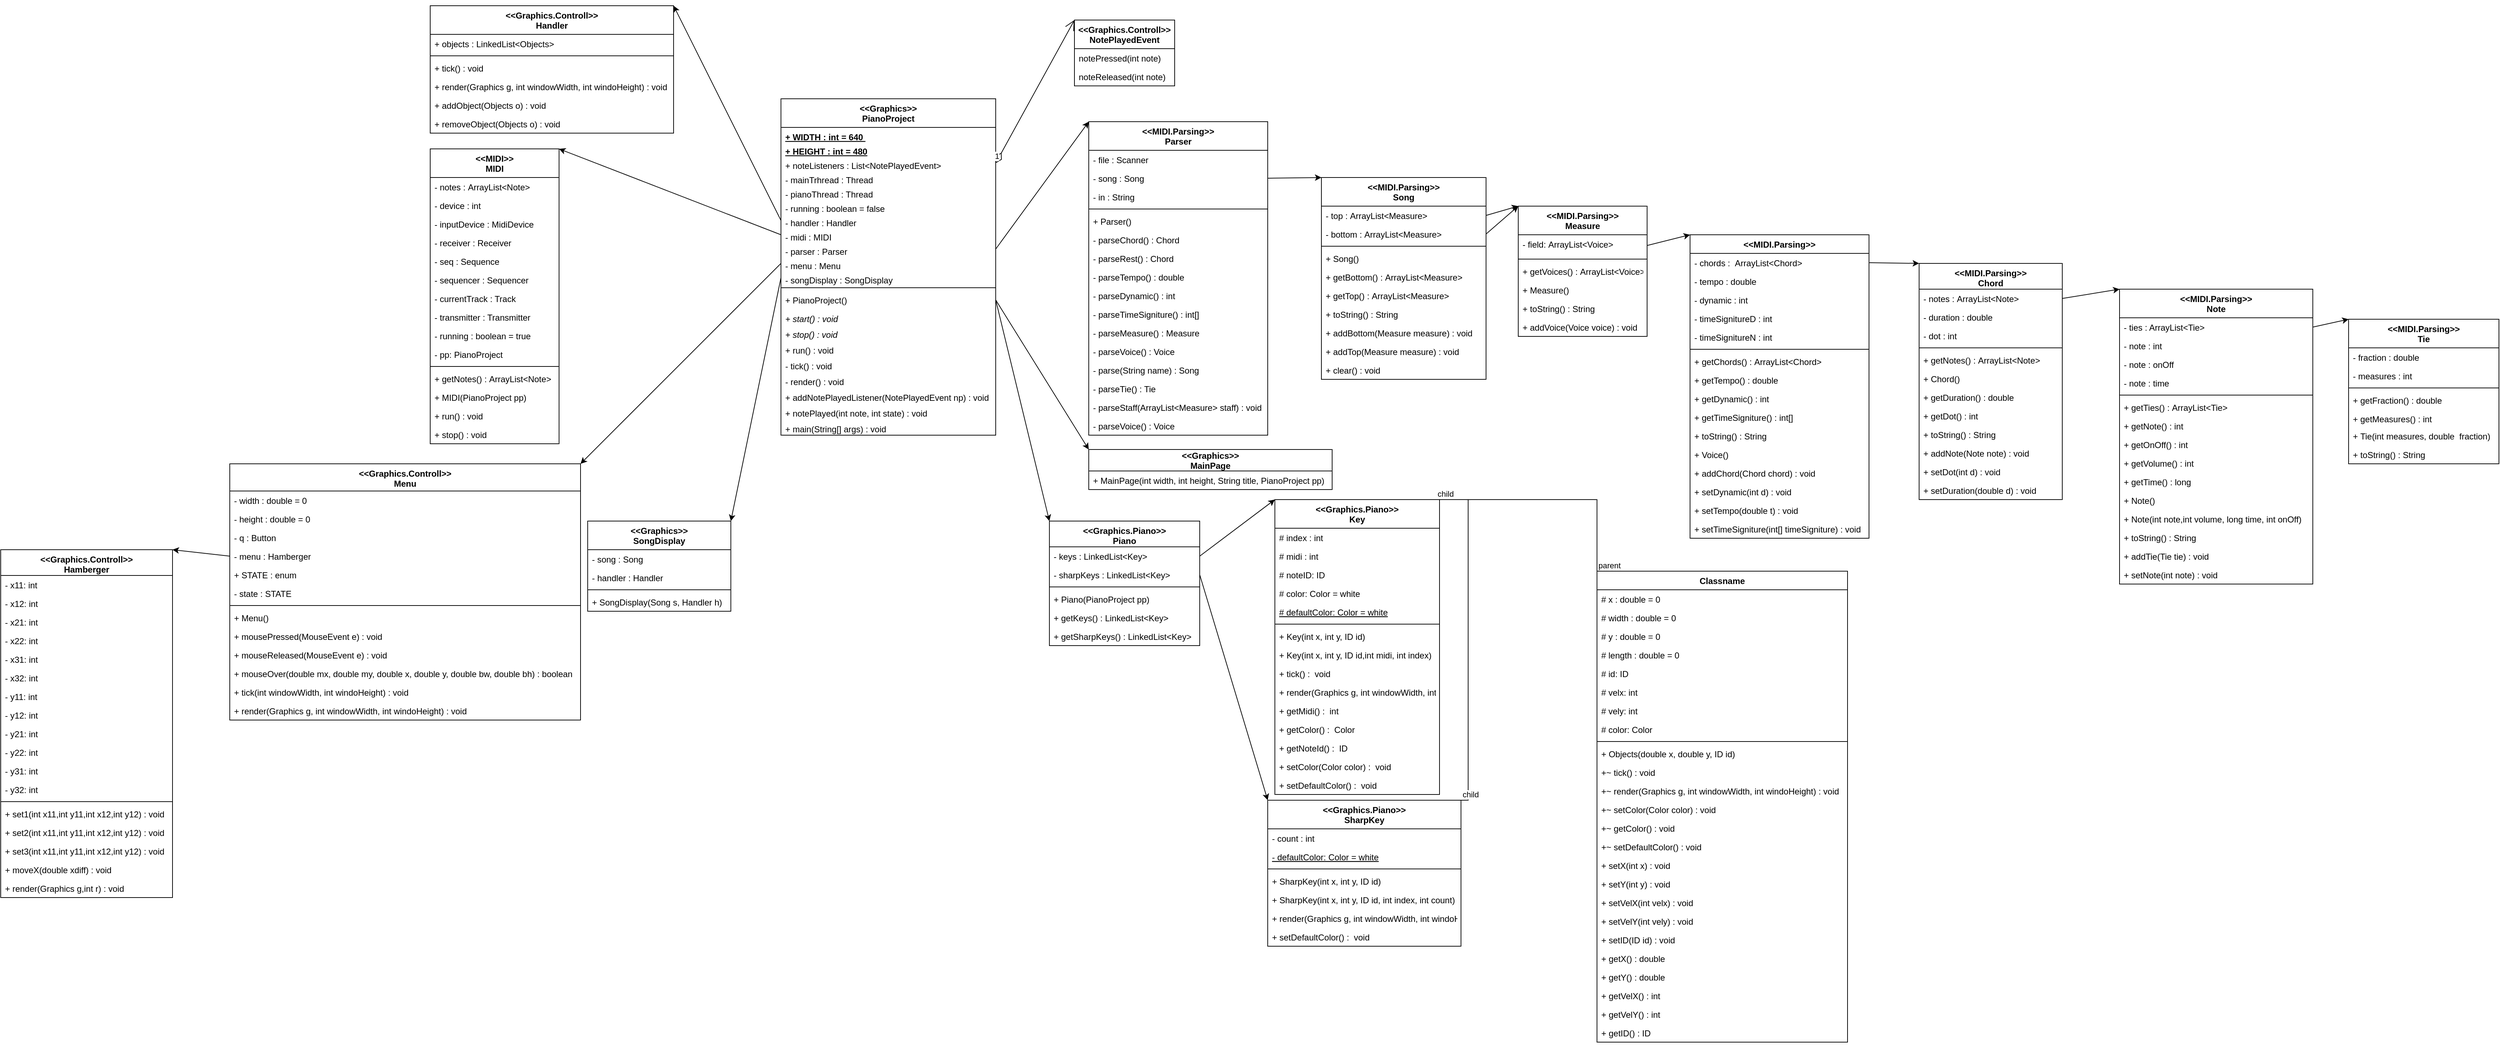 <mxfile version="16.5.4" type="device"><diagram id="3vwjPez4dzkTRBGTul1W" name="Page-1"><mxGraphModel dx="5590" dy="3767" grid="1" gridSize="10" guides="1" tooltips="1" connect="1" arrows="1" fold="1" page="1" pageScale="1" pageWidth="850" pageHeight="1100" math="0" shadow="0"><root><mxCell id="0"/><mxCell id="1" parent="0"/><mxCell id="5p5ObC0oQ5pE8moUBtwf-5" value="&lt;&lt;Graphics&gt;&gt;&#10;PianoProject" style="swimlane;fontStyle=1;align=center;verticalAlign=top;childLayout=stackLayout;horizontal=1;startSize=40;horizontalStack=0;resizeParent=1;resizeParentMax=0;resizeLast=0;collapsible=1;marginBottom=0;" parent="1" vertex="1"><mxGeometry x="290" y="90" width="300" height="470" as="geometry"><mxRectangle x="290" y="90" width="110" height="40" as="alternateBounds"/></mxGeometry></mxCell><mxCell id="5p5ObC0oQ5pE8moUBtwf-6" value="+ WIDTH : int = 640 " style="text;strokeColor=none;fillColor=none;align=left;verticalAlign=top;spacingLeft=4;spacingRight=4;overflow=hidden;rotatable=0;points=[[0,0.5],[1,0.5]];portConstraint=eastwest;fontStyle=5" parent="5p5ObC0oQ5pE8moUBtwf-5" vertex="1"><mxGeometry y="40" width="300" height="20" as="geometry"/></mxCell><mxCell id="5p5ObC0oQ5pE8moUBtwf-9" value="+ HEIGHT : int = 480" style="text;strokeColor=none;fillColor=none;align=left;verticalAlign=top;spacingLeft=4;spacingRight=4;overflow=hidden;rotatable=0;points=[[0,0.5],[1,0.5]];portConstraint=eastwest;fontStyle=5" parent="5p5ObC0oQ5pE8moUBtwf-5" vertex="1"><mxGeometry y="60" width="300" height="20" as="geometry"/></mxCell><mxCell id="5p5ObC0oQ5pE8moUBtwf-10" value="+ noteListeners : List&lt;NotePlayedEvent&gt;" style="text;strokeColor=none;fillColor=none;align=left;verticalAlign=top;spacingLeft=4;spacingRight=4;overflow=hidden;rotatable=0;points=[[0,0.5],[1,0.5]];portConstraint=eastwest;fontStyle=0" parent="5p5ObC0oQ5pE8moUBtwf-5" vertex="1"><mxGeometry y="80" width="300" height="20" as="geometry"/></mxCell><mxCell id="5p5ObC0oQ5pE8moUBtwf-11" value="- mainTrhread : Thread" style="text;strokeColor=none;fillColor=none;align=left;verticalAlign=top;spacingLeft=4;spacingRight=4;overflow=hidden;rotatable=0;points=[[0,0.5],[1,0.5]];portConstraint=eastwest;fontStyle=0" parent="5p5ObC0oQ5pE8moUBtwf-5" vertex="1"><mxGeometry y="100" width="300" height="20" as="geometry"/></mxCell><mxCell id="5p5ObC0oQ5pE8moUBtwf-12" value="- pianoThread : Thread" style="text;strokeColor=none;fillColor=none;align=left;verticalAlign=top;spacingLeft=4;spacingRight=4;overflow=hidden;rotatable=0;points=[[0,0.5],[1,0.5]];portConstraint=eastwest;fontStyle=0" parent="5p5ObC0oQ5pE8moUBtwf-5" vertex="1"><mxGeometry y="120" width="300" height="20" as="geometry"/></mxCell><mxCell id="5p5ObC0oQ5pE8moUBtwf-14" value="- running : boolean = false" style="text;strokeColor=none;fillColor=none;align=left;verticalAlign=top;spacingLeft=4;spacingRight=4;overflow=hidden;rotatable=0;points=[[0,0.5],[1,0.5]];portConstraint=eastwest;fontStyle=0" parent="5p5ObC0oQ5pE8moUBtwf-5" vertex="1"><mxGeometry y="140" width="300" height="20" as="geometry"/></mxCell><mxCell id="5p5ObC0oQ5pE8moUBtwf-15" value="- handler : Handler" style="text;strokeColor=none;fillColor=none;align=left;verticalAlign=top;spacingLeft=4;spacingRight=4;overflow=hidden;rotatable=0;points=[[0,0.5],[1,0.5]];portConstraint=eastwest;fontStyle=0" parent="5p5ObC0oQ5pE8moUBtwf-5" vertex="1"><mxGeometry y="160" width="300" height="20" as="geometry"/></mxCell><mxCell id="5p5ObC0oQ5pE8moUBtwf-16" value="- midi : MIDI" style="text;strokeColor=none;fillColor=none;align=left;verticalAlign=top;spacingLeft=4;spacingRight=4;overflow=hidden;rotatable=0;points=[[0,0.5],[1,0.5]];portConstraint=eastwest;fontStyle=0" parent="5p5ObC0oQ5pE8moUBtwf-5" vertex="1"><mxGeometry y="180" width="300" height="20" as="geometry"/></mxCell><mxCell id="5p5ObC0oQ5pE8moUBtwf-17" value="- parser : Parser" style="text;strokeColor=none;fillColor=none;align=left;verticalAlign=top;spacingLeft=4;spacingRight=4;overflow=hidden;rotatable=0;points=[[0,0.5],[1,0.5]];portConstraint=eastwest;fontStyle=0" parent="5p5ObC0oQ5pE8moUBtwf-5" vertex="1"><mxGeometry y="200" width="300" height="20" as="geometry"/></mxCell><mxCell id="5p5ObC0oQ5pE8moUBtwf-18" value="- menu : Menu" style="text;strokeColor=none;fillColor=none;align=left;verticalAlign=top;spacingLeft=4;spacingRight=4;overflow=hidden;rotatable=0;points=[[0,0.5],[1,0.5]];portConstraint=eastwest;fontStyle=0" parent="5p5ObC0oQ5pE8moUBtwf-5" vertex="1"><mxGeometry y="220" width="300" height="20" as="geometry"/></mxCell><mxCell id="5p5ObC0oQ5pE8moUBtwf-19" value="- songDisplay : SongDisplay" style="text;strokeColor=none;fillColor=none;align=left;verticalAlign=top;spacingLeft=4;spacingRight=4;overflow=hidden;rotatable=0;points=[[0,0.5],[1,0.5]];portConstraint=eastwest;fontStyle=0" parent="5p5ObC0oQ5pE8moUBtwf-5" vertex="1"><mxGeometry y="240" width="300" height="20" as="geometry"/></mxCell><mxCell id="5p5ObC0oQ5pE8moUBtwf-7" value="" style="line;strokeWidth=1;fillColor=none;align=left;verticalAlign=middle;spacingTop=-1;spacingLeft=3;spacingRight=3;rotatable=0;labelPosition=right;points=[];portConstraint=eastwest;" parent="5p5ObC0oQ5pE8moUBtwf-5" vertex="1"><mxGeometry y="260" width="300" height="8" as="geometry"/></mxCell><mxCell id="5p5ObC0oQ5pE8moUBtwf-51" value="+ PianoProject()" style="text;strokeColor=none;fillColor=none;align=left;verticalAlign=top;spacingLeft=4;spacingRight=4;overflow=hidden;rotatable=0;points=[[0,0.5],[1,0.5]];portConstraint=eastwest;" parent="5p5ObC0oQ5pE8moUBtwf-5" vertex="1"><mxGeometry y="268" width="300" height="26" as="geometry"/></mxCell><mxCell id="5p5ObC0oQ5pE8moUBtwf-8" value="+ start() : void" style="text;strokeColor=none;fillColor=none;align=left;verticalAlign=top;spacingLeft=4;spacingRight=4;overflow=hidden;rotatable=0;points=[[0,0.5],[1,0.5]];portConstraint=eastwest;fontStyle=2" parent="5p5ObC0oQ5pE8moUBtwf-5" vertex="1"><mxGeometry y="294" width="300" height="22" as="geometry"/></mxCell><mxCell id="5p5ObC0oQ5pE8moUBtwf-20" value="+ stop() : void" style="text;strokeColor=none;fillColor=none;align=left;verticalAlign=top;spacingLeft=4;spacingRight=4;overflow=hidden;rotatable=0;points=[[0,0.5],[1,0.5]];portConstraint=eastwest;fontStyle=2" parent="5p5ObC0oQ5pE8moUBtwf-5" vertex="1"><mxGeometry y="316" width="300" height="22" as="geometry"/></mxCell><mxCell id="5p5ObC0oQ5pE8moUBtwf-21" value="+ run() : void" style="text;strokeColor=none;fillColor=none;align=left;verticalAlign=top;spacingLeft=4;spacingRight=4;overflow=hidden;rotatable=0;points=[[0,0.5],[1,0.5]];portConstraint=eastwest;fontStyle=0" parent="5p5ObC0oQ5pE8moUBtwf-5" vertex="1"><mxGeometry y="338" width="300" height="22" as="geometry"/></mxCell><mxCell id="5p5ObC0oQ5pE8moUBtwf-22" value="- tick() : void" style="text;strokeColor=none;fillColor=none;align=left;verticalAlign=top;spacingLeft=4;spacingRight=4;overflow=hidden;rotatable=0;points=[[0,0.5],[1,0.5]];portConstraint=eastwest;fontStyle=0" parent="5p5ObC0oQ5pE8moUBtwf-5" vertex="1"><mxGeometry y="360" width="300" height="22" as="geometry"/></mxCell><mxCell id="5p5ObC0oQ5pE8moUBtwf-23" value="- render() : void" style="text;strokeColor=none;fillColor=none;align=left;verticalAlign=top;spacingLeft=4;spacingRight=4;overflow=hidden;rotatable=0;points=[[0,0.5],[1,0.5]];portConstraint=eastwest;fontStyle=0" parent="5p5ObC0oQ5pE8moUBtwf-5" vertex="1"><mxGeometry y="382" width="300" height="22" as="geometry"/></mxCell><mxCell id="5p5ObC0oQ5pE8moUBtwf-24" value="+ addNotePlayedListener(NotePlayedEvent np) : void" style="text;strokeColor=none;fillColor=none;align=left;verticalAlign=top;spacingLeft=4;spacingRight=4;overflow=hidden;rotatable=0;points=[[0,0.5],[1,0.5]];portConstraint=eastwest;fontStyle=0" parent="5p5ObC0oQ5pE8moUBtwf-5" vertex="1"><mxGeometry y="404" width="300" height="22" as="geometry"/></mxCell><mxCell id="5p5ObC0oQ5pE8moUBtwf-25" value="+ notePlayed(int note, int state) : void" style="text;strokeColor=none;fillColor=none;align=left;verticalAlign=top;spacingLeft=4;spacingRight=4;overflow=hidden;rotatable=0;points=[[0,0.5],[1,0.5]];portConstraint=eastwest;fontStyle=0" parent="5p5ObC0oQ5pE8moUBtwf-5" vertex="1"><mxGeometry y="426" width="300" height="22" as="geometry"/></mxCell><mxCell id="5p5ObC0oQ5pE8moUBtwf-26" value="+ main(String[] args) : void" style="text;strokeColor=none;fillColor=none;align=left;verticalAlign=top;spacingLeft=4;spacingRight=4;overflow=hidden;rotatable=0;points=[[0,0.5],[1,0.5]];portConstraint=eastwest;fontStyle=0" parent="5p5ObC0oQ5pE8moUBtwf-5" vertex="1"><mxGeometry y="448" width="300" height="22" as="geometry"/></mxCell><mxCell id="5p5ObC0oQ5pE8moUBtwf-28" value="&lt;&lt;Graphics.Controll&gt;&gt;&#10;NotePlayedEvent" style="swimlane;fontStyle=1;childLayout=stackLayout;horizontal=1;startSize=40;fillColor=none;horizontalStack=0;resizeParent=1;resizeParentMax=0;resizeLast=0;collapsible=1;marginBottom=0;" parent="1" vertex="1"><mxGeometry x="700" y="-20" width="140" height="92" as="geometry"/></mxCell><mxCell id="5p5ObC0oQ5pE8moUBtwf-29" value="notePressed(int note)" style="text;strokeColor=none;fillColor=none;align=left;verticalAlign=top;spacingLeft=4;spacingRight=4;overflow=hidden;rotatable=0;points=[[0,0.5],[1,0.5]];portConstraint=eastwest;" parent="5p5ObC0oQ5pE8moUBtwf-28" vertex="1"><mxGeometry y="40" width="140" height="26" as="geometry"/></mxCell><mxCell id="5p5ObC0oQ5pE8moUBtwf-30" value="noteReleased(int note)" style="text;strokeColor=none;fillColor=none;align=left;verticalAlign=top;spacingLeft=4;spacingRight=4;overflow=hidden;rotatable=0;points=[[0,0.5],[1,0.5]];portConstraint=eastwest;" parent="5p5ObC0oQ5pE8moUBtwf-28" vertex="1"><mxGeometry y="66" width="140" height="26" as="geometry"/></mxCell><mxCell id="5p5ObC0oQ5pE8moUBtwf-32" value="1" style="endArrow=open;html=1;endSize=12;startArrow=diamondThin;startSize=14;startFill=0;align=left;verticalAlign=bottom;rounded=0;entryX=0;entryY=0;entryDx=0;entryDy=0;exitX=1;exitY=0.5;exitDx=0;exitDy=0;" parent="1" source="5p5ObC0oQ5pE8moUBtwf-10" target="5p5ObC0oQ5pE8moUBtwf-28" edge="1"><mxGeometry x="-1" y="3" relative="1" as="geometry"><mxPoint x="340" y="230" as="sourcePoint"/><mxPoint x="500" y="230" as="targetPoint"/></mxGeometry></mxCell><mxCell id="5p5ObC0oQ5pE8moUBtwf-33" value="&lt;&lt;MIDI.Parsing&gt;&gt;&#10;Parser" style="swimlane;fontStyle=1;align=center;verticalAlign=top;childLayout=stackLayout;horizontal=1;startSize=40;horizontalStack=0;resizeParent=1;resizeParentMax=0;resizeLast=0;collapsible=1;marginBottom=0;" parent="1" vertex="1"><mxGeometry x="720" y="122" width="250" height="438" as="geometry"/></mxCell><mxCell id="5p5ObC0oQ5pE8moUBtwf-34" value="- file : Scanner" style="text;strokeColor=none;fillColor=none;align=left;verticalAlign=top;spacingLeft=4;spacingRight=4;overflow=hidden;rotatable=0;points=[[0,0.5],[1,0.5]];portConstraint=eastwest;" parent="5p5ObC0oQ5pE8moUBtwf-33" vertex="1"><mxGeometry y="40" width="250" height="26" as="geometry"/></mxCell><mxCell id="5p5ObC0oQ5pE8moUBtwf-37" value="- song : Song " style="text;strokeColor=none;fillColor=none;align=left;verticalAlign=top;spacingLeft=4;spacingRight=4;overflow=hidden;rotatable=0;points=[[0,0.5],[1,0.5]];portConstraint=eastwest;" parent="5p5ObC0oQ5pE8moUBtwf-33" vertex="1"><mxGeometry y="66" width="250" height="26" as="geometry"/></mxCell><mxCell id="5p5ObC0oQ5pE8moUBtwf-38" value="- in : String" style="text;strokeColor=none;fillColor=none;align=left;verticalAlign=top;spacingLeft=4;spacingRight=4;overflow=hidden;rotatable=0;points=[[0,0.5],[1,0.5]];portConstraint=eastwest;" parent="5p5ObC0oQ5pE8moUBtwf-33" vertex="1"><mxGeometry y="92" width="250" height="26" as="geometry"/></mxCell><mxCell id="5p5ObC0oQ5pE8moUBtwf-35" value="" style="line;strokeWidth=1;fillColor=none;align=left;verticalAlign=middle;spacingTop=-1;spacingLeft=3;spacingRight=3;rotatable=0;labelPosition=right;points=[];portConstraint=eastwest;" parent="5p5ObC0oQ5pE8moUBtwf-33" vertex="1"><mxGeometry y="118" width="250" height="8" as="geometry"/></mxCell><mxCell id="5p5ObC0oQ5pE8moUBtwf-46" value="+ Parser()" style="text;strokeColor=none;fillColor=none;align=left;verticalAlign=top;spacingLeft=4;spacingRight=4;overflow=hidden;rotatable=0;points=[[0,0.5],[1,0.5]];portConstraint=eastwest;" parent="5p5ObC0oQ5pE8moUBtwf-33" vertex="1"><mxGeometry y="126" width="250" height="26" as="geometry"/></mxCell><mxCell id="5p5ObC0oQ5pE8moUBtwf-40" value="- parseChord() : Chord" style="text;strokeColor=none;fillColor=none;align=left;verticalAlign=top;spacingLeft=4;spacingRight=4;overflow=hidden;rotatable=0;points=[[0,0.5],[1,0.5]];portConstraint=eastwest;" parent="5p5ObC0oQ5pE8moUBtwf-33" vertex="1"><mxGeometry y="152" width="250" height="26" as="geometry"/></mxCell><mxCell id="5p5ObC0oQ5pE8moUBtwf-39" value="- parseRest() : Chord" style="text;strokeColor=none;fillColor=none;align=left;verticalAlign=top;spacingLeft=4;spacingRight=4;overflow=hidden;rotatable=0;points=[[0,0.5],[1,0.5]];portConstraint=eastwest;" parent="5p5ObC0oQ5pE8moUBtwf-33" vertex="1"><mxGeometry y="178" width="250" height="26" as="geometry"/></mxCell><mxCell id="5p5ObC0oQ5pE8moUBtwf-42" value="- parseTempo() : double" style="text;strokeColor=none;fillColor=none;align=left;verticalAlign=top;spacingLeft=4;spacingRight=4;overflow=hidden;rotatable=0;points=[[0,0.5],[1,0.5]];portConstraint=eastwest;" parent="5p5ObC0oQ5pE8moUBtwf-33" vertex="1"><mxGeometry y="204" width="250" height="26" as="geometry"/></mxCell><mxCell id="5p5ObC0oQ5pE8moUBtwf-36" value="- parseDynamic() : int" style="text;strokeColor=none;fillColor=none;align=left;verticalAlign=top;spacingLeft=4;spacingRight=4;overflow=hidden;rotatable=0;points=[[0,0.5],[1,0.5]];portConstraint=eastwest;" parent="5p5ObC0oQ5pE8moUBtwf-33" vertex="1"><mxGeometry y="230" width="250" height="26" as="geometry"/></mxCell><mxCell id="5p5ObC0oQ5pE8moUBtwf-49" value="- parseTimeSigniture() : int[]" style="text;strokeColor=none;fillColor=none;align=left;verticalAlign=top;spacingLeft=4;spacingRight=4;overflow=hidden;rotatable=0;points=[[0,0.5],[1,0.5]];portConstraint=eastwest;" parent="5p5ObC0oQ5pE8moUBtwf-33" vertex="1"><mxGeometry y="256" width="250" height="26" as="geometry"/></mxCell><mxCell id="5p5ObC0oQ5pE8moUBtwf-48" value="- parseMeasure() : Measure" style="text;strokeColor=none;fillColor=none;align=left;verticalAlign=top;spacingLeft=4;spacingRight=4;overflow=hidden;rotatable=0;points=[[0,0.5],[1,0.5]];portConstraint=eastwest;" parent="5p5ObC0oQ5pE8moUBtwf-33" vertex="1"><mxGeometry y="282" width="250" height="26" as="geometry"/></mxCell><mxCell id="5p5ObC0oQ5pE8moUBtwf-52" value="- parseVoice() : Voice" style="text;strokeColor=none;fillColor=none;align=left;verticalAlign=top;spacingLeft=4;spacingRight=4;overflow=hidden;rotatable=0;points=[[0,0.5],[1,0.5]];portConstraint=eastwest;" parent="5p5ObC0oQ5pE8moUBtwf-33" vertex="1"><mxGeometry y="308" width="250" height="26" as="geometry"/></mxCell><mxCell id="5p5ObC0oQ5pE8moUBtwf-47" value="- parse(String name) : Song" style="text;strokeColor=none;fillColor=none;align=left;verticalAlign=top;spacingLeft=4;spacingRight=4;overflow=hidden;rotatable=0;points=[[0,0.5],[1,0.5]];portConstraint=eastwest;" parent="5p5ObC0oQ5pE8moUBtwf-33" vertex="1"><mxGeometry y="334" width="250" height="26" as="geometry"/></mxCell><mxCell id="5p5ObC0oQ5pE8moUBtwf-45" value="- parseTie() : Tie" style="text;strokeColor=none;fillColor=none;align=left;verticalAlign=top;spacingLeft=4;spacingRight=4;overflow=hidden;rotatable=0;points=[[0,0.5],[1,0.5]];portConstraint=eastwest;" parent="5p5ObC0oQ5pE8moUBtwf-33" vertex="1"><mxGeometry y="360" width="250" height="26" as="geometry"/></mxCell><mxCell id="5p5ObC0oQ5pE8moUBtwf-44" value="- parseStaff(ArrayList&lt;Measure&gt; staff) : void" style="text;strokeColor=none;fillColor=none;align=left;verticalAlign=top;spacingLeft=4;spacingRight=4;overflow=hidden;rotatable=0;points=[[0,0.5],[1,0.5]];portConstraint=eastwest;" parent="5p5ObC0oQ5pE8moUBtwf-33" vertex="1"><mxGeometry y="386" width="250" height="26" as="geometry"/></mxCell><mxCell id="5p5ObC0oQ5pE8moUBtwf-43" value="- parseVoice() : Voice" style="text;strokeColor=none;fillColor=none;align=left;verticalAlign=top;spacingLeft=4;spacingRight=4;overflow=hidden;rotatable=0;points=[[0,0.5],[1,0.5]];portConstraint=eastwest;" parent="5p5ObC0oQ5pE8moUBtwf-33" vertex="1"><mxGeometry y="412" width="250" height="26" as="geometry"/></mxCell><mxCell id="ualQVCdP9MdAgzm3SPfw-1" value="" style="endArrow=classic;html=1;rounded=0;exitX=1;exitY=0.5;exitDx=0;exitDy=0;entryX=0;entryY=0;entryDx=0;entryDy=0;" edge="1" parent="1" source="5p5ObC0oQ5pE8moUBtwf-17" target="5p5ObC0oQ5pE8moUBtwf-33"><mxGeometry width="50" height="50" relative="1" as="geometry"><mxPoint x="700" y="430" as="sourcePoint"/><mxPoint x="700" y="300" as="targetPoint"/></mxGeometry></mxCell><mxCell id="ualQVCdP9MdAgzm3SPfw-2" value="&lt;&lt;MIDI.Parsing&gt;&gt;&#10;Song" style="swimlane;fontStyle=1;align=center;verticalAlign=top;childLayout=stackLayout;horizontal=1;startSize=40;horizontalStack=0;resizeParent=1;resizeParentMax=0;resizeLast=0;collapsible=1;marginBottom=0;" vertex="1" parent="1"><mxGeometry x="1045" y="200" width="230" height="282" as="geometry"/></mxCell><mxCell id="ualQVCdP9MdAgzm3SPfw-3" value="- top : ArrayList&lt;Measure&gt;" style="text;strokeColor=none;fillColor=none;align=left;verticalAlign=top;spacingLeft=4;spacingRight=4;overflow=hidden;rotatable=0;points=[[0,0.5],[1,0.5]];portConstraint=eastwest;" vertex="1" parent="ualQVCdP9MdAgzm3SPfw-2"><mxGeometry y="40" width="230" height="26" as="geometry"/></mxCell><mxCell id="ualQVCdP9MdAgzm3SPfw-6" value="- bottom : ArrayList&lt;Measure&gt;" style="text;strokeColor=none;fillColor=none;align=left;verticalAlign=top;spacingLeft=4;spacingRight=4;overflow=hidden;rotatable=0;points=[[0,0.5],[1,0.5]];portConstraint=eastwest;" vertex="1" parent="ualQVCdP9MdAgzm3SPfw-2"><mxGeometry y="66" width="230" height="26" as="geometry"/></mxCell><mxCell id="ualQVCdP9MdAgzm3SPfw-4" value="" style="line;strokeWidth=1;fillColor=none;align=left;verticalAlign=middle;spacingTop=-1;spacingLeft=3;spacingRight=3;rotatable=0;labelPosition=right;points=[];portConstraint=eastwest;" vertex="1" parent="ualQVCdP9MdAgzm3SPfw-2"><mxGeometry y="92" width="230" height="8" as="geometry"/></mxCell><mxCell id="ualQVCdP9MdAgzm3SPfw-8" value="+ Song()" style="text;strokeColor=none;fillColor=none;align=left;verticalAlign=top;spacingLeft=4;spacingRight=4;overflow=hidden;rotatable=0;points=[[0,0.5],[1,0.5]];portConstraint=eastwest;" vertex="1" parent="ualQVCdP9MdAgzm3SPfw-2"><mxGeometry y="100" width="230" height="26" as="geometry"/></mxCell><mxCell id="ualQVCdP9MdAgzm3SPfw-5" value="+ getBottom() : ArrayList&lt;Measure&gt;" style="text;strokeColor=none;fillColor=none;align=left;verticalAlign=top;spacingLeft=4;spacingRight=4;overflow=hidden;rotatable=0;points=[[0,0.5],[1,0.5]];portConstraint=eastwest;" vertex="1" parent="ualQVCdP9MdAgzm3SPfw-2"><mxGeometry y="126" width="230" height="26" as="geometry"/></mxCell><mxCell id="ualQVCdP9MdAgzm3SPfw-7" value="+ getTop() : ArrayList&lt;Measure&gt;" style="text;strokeColor=none;fillColor=none;align=left;verticalAlign=top;spacingLeft=4;spacingRight=4;overflow=hidden;rotatable=0;points=[[0,0.5],[1,0.5]];portConstraint=eastwest;" vertex="1" parent="ualQVCdP9MdAgzm3SPfw-2"><mxGeometry y="152" width="230" height="26" as="geometry"/></mxCell><mxCell id="ualQVCdP9MdAgzm3SPfw-11" value="+ toString() : String" style="text;strokeColor=none;fillColor=none;align=left;verticalAlign=top;spacingLeft=4;spacingRight=4;overflow=hidden;rotatable=0;points=[[0,0.5],[1,0.5]];portConstraint=eastwest;" vertex="1" parent="ualQVCdP9MdAgzm3SPfw-2"><mxGeometry y="178" width="230" height="26" as="geometry"/></mxCell><mxCell id="ualQVCdP9MdAgzm3SPfw-12" value="+ addBottom(Measure measure) : void" style="text;strokeColor=none;fillColor=none;align=left;verticalAlign=top;spacingLeft=4;spacingRight=4;overflow=hidden;rotatable=0;points=[[0,0.5],[1,0.5]];portConstraint=eastwest;" vertex="1" parent="ualQVCdP9MdAgzm3SPfw-2"><mxGeometry y="204" width="230" height="26" as="geometry"/></mxCell><mxCell id="ualQVCdP9MdAgzm3SPfw-10" value="+ addTop(Measure measure) : void" style="text;strokeColor=none;fillColor=none;align=left;verticalAlign=top;spacingLeft=4;spacingRight=4;overflow=hidden;rotatable=0;points=[[0,0.5],[1,0.5]];portConstraint=eastwest;" vertex="1" parent="ualQVCdP9MdAgzm3SPfw-2"><mxGeometry y="230" width="230" height="26" as="geometry"/></mxCell><mxCell id="ualQVCdP9MdAgzm3SPfw-9" value="+ clear() : void" style="text;strokeColor=none;fillColor=none;align=left;verticalAlign=top;spacingLeft=4;spacingRight=4;overflow=hidden;rotatable=0;points=[[0,0.5],[1,0.5]];portConstraint=eastwest;" vertex="1" parent="ualQVCdP9MdAgzm3SPfw-2"><mxGeometry y="256" width="230" height="26" as="geometry"/></mxCell><mxCell id="ualQVCdP9MdAgzm3SPfw-13" value="" style="endArrow=classic;html=1;rounded=0;entryX=0;entryY=0;entryDx=0;entryDy=0;exitX=1;exitY=0.5;exitDx=0;exitDy=0;" edge="1" parent="1" source="5p5ObC0oQ5pE8moUBtwf-37" target="ualQVCdP9MdAgzm3SPfw-2"><mxGeometry width="50" height="50" relative="1" as="geometry"><mxPoint x="700" y="430" as="sourcePoint"/><mxPoint x="750" y="380" as="targetPoint"/></mxGeometry></mxCell><mxCell id="ualQVCdP9MdAgzm3SPfw-14" value="&lt;&lt;MIDI.Parsing&gt;&gt;&#10;Measure" style="swimlane;fontStyle=1;align=center;verticalAlign=top;childLayout=stackLayout;horizontal=1;startSize=40;horizontalStack=0;resizeParent=1;resizeParentMax=0;resizeLast=0;collapsible=1;marginBottom=0;" vertex="1" parent="1"><mxGeometry x="1320" y="240" width="180" height="182" as="geometry"/></mxCell><mxCell id="ualQVCdP9MdAgzm3SPfw-15" value="- field: ArrayList&lt;Voice&gt;" style="text;strokeColor=none;fillColor=none;align=left;verticalAlign=top;spacingLeft=4;spacingRight=4;overflow=hidden;rotatable=0;points=[[0,0.5],[1,0.5]];portConstraint=eastwest;" vertex="1" parent="ualQVCdP9MdAgzm3SPfw-14"><mxGeometry y="40" width="180" height="30" as="geometry"/></mxCell><mxCell id="ualQVCdP9MdAgzm3SPfw-16" value="" style="line;strokeWidth=1;fillColor=none;align=left;verticalAlign=middle;spacingTop=-1;spacingLeft=3;spacingRight=3;rotatable=0;labelPosition=right;points=[];portConstraint=eastwest;" vertex="1" parent="ualQVCdP9MdAgzm3SPfw-14"><mxGeometry y="70" width="180" height="8" as="geometry"/></mxCell><mxCell id="ualQVCdP9MdAgzm3SPfw-17" value="+ getVoices() : ArrayList&lt;Voice&gt;" style="text;strokeColor=none;fillColor=none;align=left;verticalAlign=top;spacingLeft=4;spacingRight=4;overflow=hidden;rotatable=0;points=[[0,0.5],[1,0.5]];portConstraint=eastwest;" vertex="1" parent="ualQVCdP9MdAgzm3SPfw-14"><mxGeometry y="78" width="180" height="26" as="geometry"/></mxCell><mxCell id="ualQVCdP9MdAgzm3SPfw-18" value="+ Measure()" style="text;strokeColor=none;fillColor=none;align=left;verticalAlign=top;spacingLeft=4;spacingRight=4;overflow=hidden;rotatable=0;points=[[0,0.5],[1,0.5]];portConstraint=eastwest;" vertex="1" parent="ualQVCdP9MdAgzm3SPfw-14"><mxGeometry y="104" width="180" height="26" as="geometry"/></mxCell><mxCell id="ualQVCdP9MdAgzm3SPfw-21" value="+ toString() : String" style="text;strokeColor=none;fillColor=none;align=left;verticalAlign=top;spacingLeft=4;spacingRight=4;overflow=hidden;rotatable=0;points=[[0,0.5],[1,0.5]];portConstraint=eastwest;" vertex="1" parent="ualQVCdP9MdAgzm3SPfw-14"><mxGeometry y="130" width="180" height="26" as="geometry"/></mxCell><mxCell id="ualQVCdP9MdAgzm3SPfw-20" value="+ addVoice(Voice voice) : void" style="text;strokeColor=none;fillColor=none;align=left;verticalAlign=top;spacingLeft=4;spacingRight=4;overflow=hidden;rotatable=0;points=[[0,0.5],[1,0.5]];portConstraint=eastwest;" vertex="1" parent="ualQVCdP9MdAgzm3SPfw-14"><mxGeometry y="156" width="180" height="26" as="geometry"/></mxCell><mxCell id="ualQVCdP9MdAgzm3SPfw-22" value="" style="endArrow=classic;html=1;rounded=0;entryX=0;entryY=0;entryDx=0;entryDy=0;exitX=1;exitY=0.5;exitDx=0;exitDy=0;" edge="1" parent="1" source="ualQVCdP9MdAgzm3SPfw-3" target="ualQVCdP9MdAgzm3SPfw-14"><mxGeometry width="50" height="50" relative="1" as="geometry"><mxPoint x="980" y="389" as="sourcePoint"/><mxPoint x="1050" y="388" as="targetPoint"/></mxGeometry></mxCell><mxCell id="ualQVCdP9MdAgzm3SPfw-23" value="" style="endArrow=classic;html=1;rounded=0;entryX=0;entryY=0;entryDx=0;entryDy=0;exitX=1;exitY=0.5;exitDx=0;exitDy=0;" edge="1" parent="1" source="ualQVCdP9MdAgzm3SPfw-6" target="ualQVCdP9MdAgzm3SPfw-14"><mxGeometry width="50" height="50" relative="1" as="geometry"><mxPoint x="1280" y="441" as="sourcePoint"/><mxPoint x="1360" y="430" as="targetPoint"/></mxGeometry></mxCell><mxCell id="ualQVCdP9MdAgzm3SPfw-24" value="&lt;&lt;MIDI.Parsing&gt;&gt;&#10;" style="swimlane;fontStyle=1;align=center;verticalAlign=top;childLayout=stackLayout;horizontal=1;startSize=26;horizontalStack=0;resizeParent=1;resizeParentMax=0;resizeLast=0;collapsible=1;marginBottom=0;" vertex="1" parent="1"><mxGeometry x="1560" y="280" width="250" height="424" as="geometry"/></mxCell><mxCell id="ualQVCdP9MdAgzm3SPfw-25" value="- chords :  ArrayList&lt;Chord&gt;" style="text;strokeColor=none;fillColor=none;align=left;verticalAlign=top;spacingLeft=4;spacingRight=4;overflow=hidden;rotatable=0;points=[[0,0.5],[1,0.5]];portConstraint=eastwest;" vertex="1" parent="ualQVCdP9MdAgzm3SPfw-24"><mxGeometry y="26" width="250" height="26" as="geometry"/></mxCell><mxCell id="ualQVCdP9MdAgzm3SPfw-28" value="- tempo : double" style="text;strokeColor=none;fillColor=none;align=left;verticalAlign=top;spacingLeft=4;spacingRight=4;overflow=hidden;rotatable=0;points=[[0,0.5],[1,0.5]];portConstraint=eastwest;" vertex="1" parent="ualQVCdP9MdAgzm3SPfw-24"><mxGeometry y="52" width="250" height="26" as="geometry"/></mxCell><mxCell id="ualQVCdP9MdAgzm3SPfw-29" value="- dynamic : int" style="text;strokeColor=none;fillColor=none;align=left;verticalAlign=top;spacingLeft=4;spacingRight=4;overflow=hidden;rotatable=0;points=[[0,0.5],[1,0.5]];portConstraint=eastwest;" vertex="1" parent="ualQVCdP9MdAgzm3SPfw-24"><mxGeometry y="78" width="250" height="26" as="geometry"/></mxCell><mxCell id="ualQVCdP9MdAgzm3SPfw-30" value="- timeSignitureD : int" style="text;strokeColor=none;fillColor=none;align=left;verticalAlign=top;spacingLeft=4;spacingRight=4;overflow=hidden;rotatable=0;points=[[0,0.5],[1,0.5]];portConstraint=eastwest;" vertex="1" parent="ualQVCdP9MdAgzm3SPfw-24"><mxGeometry y="104" width="250" height="26" as="geometry"/></mxCell><mxCell id="ualQVCdP9MdAgzm3SPfw-31" value="- timeSignitureN : int" style="text;strokeColor=none;fillColor=none;align=left;verticalAlign=top;spacingLeft=4;spacingRight=4;overflow=hidden;rotatable=0;points=[[0,0.5],[1,0.5]];portConstraint=eastwest;" vertex="1" parent="ualQVCdP9MdAgzm3SPfw-24"><mxGeometry y="130" width="250" height="26" as="geometry"/></mxCell><mxCell id="ualQVCdP9MdAgzm3SPfw-26" value="" style="line;strokeWidth=1;fillColor=none;align=left;verticalAlign=middle;spacingTop=-1;spacingLeft=3;spacingRight=3;rotatable=0;labelPosition=right;points=[];portConstraint=eastwest;" vertex="1" parent="ualQVCdP9MdAgzm3SPfw-24"><mxGeometry y="156" width="250" height="8" as="geometry"/></mxCell><mxCell id="ualQVCdP9MdAgzm3SPfw-27" value="+ getChords() : ArrayList&lt;Chord&gt;" style="text;strokeColor=none;fillColor=none;align=left;verticalAlign=top;spacingLeft=4;spacingRight=4;overflow=hidden;rotatable=0;points=[[0,0.5],[1,0.5]];portConstraint=eastwest;" vertex="1" parent="ualQVCdP9MdAgzm3SPfw-24"><mxGeometry y="164" width="250" height="26" as="geometry"/></mxCell><mxCell id="ualQVCdP9MdAgzm3SPfw-39" value="+ getTempo() : double" style="text;strokeColor=none;fillColor=none;align=left;verticalAlign=top;spacingLeft=4;spacingRight=4;overflow=hidden;rotatable=0;points=[[0,0.5],[1,0.5]];portConstraint=eastwest;" vertex="1" parent="ualQVCdP9MdAgzm3SPfw-24"><mxGeometry y="190" width="250" height="26" as="geometry"/></mxCell><mxCell id="ualQVCdP9MdAgzm3SPfw-38" value="+ getDynamic() : int" style="text;strokeColor=none;fillColor=none;align=left;verticalAlign=top;spacingLeft=4;spacingRight=4;overflow=hidden;rotatable=0;points=[[0,0.5],[1,0.5]];portConstraint=eastwest;" vertex="1" parent="ualQVCdP9MdAgzm3SPfw-24"><mxGeometry y="216" width="250" height="26" as="geometry"/></mxCell><mxCell id="ualQVCdP9MdAgzm3SPfw-37" value="+ getTimeSigniture() : int[]" style="text;strokeColor=none;fillColor=none;align=left;verticalAlign=top;spacingLeft=4;spacingRight=4;overflow=hidden;rotatable=0;points=[[0,0.5],[1,0.5]];portConstraint=eastwest;" vertex="1" parent="ualQVCdP9MdAgzm3SPfw-24"><mxGeometry y="242" width="250" height="26" as="geometry"/></mxCell><mxCell id="ualQVCdP9MdAgzm3SPfw-41" value="+ toString() : String" style="text;strokeColor=none;fillColor=none;align=left;verticalAlign=top;spacingLeft=4;spacingRight=4;overflow=hidden;rotatable=0;points=[[0,0.5],[1,0.5]];portConstraint=eastwest;" vertex="1" parent="ualQVCdP9MdAgzm3SPfw-24"><mxGeometry y="268" width="250" height="26" as="geometry"/></mxCell><mxCell id="ualQVCdP9MdAgzm3SPfw-35" value="+ Voice()" style="text;strokeColor=none;fillColor=none;align=left;verticalAlign=top;spacingLeft=4;spacingRight=4;overflow=hidden;rotatable=0;points=[[0,0.5],[1,0.5]];portConstraint=eastwest;" vertex="1" parent="ualQVCdP9MdAgzm3SPfw-24"><mxGeometry y="294" width="250" height="26" as="geometry"/></mxCell><mxCell id="ualQVCdP9MdAgzm3SPfw-34" value="+ addChord(Chord chord) : void" style="text;strokeColor=none;fillColor=none;align=left;verticalAlign=top;spacingLeft=4;spacingRight=4;overflow=hidden;rotatable=0;points=[[0,0.5],[1,0.5]];portConstraint=eastwest;" vertex="1" parent="ualQVCdP9MdAgzm3SPfw-24"><mxGeometry y="320" width="250" height="26" as="geometry"/></mxCell><mxCell id="ualQVCdP9MdAgzm3SPfw-33" value="+ setDynamic(int d) : void" style="text;strokeColor=none;fillColor=none;align=left;verticalAlign=top;spacingLeft=4;spacingRight=4;overflow=hidden;rotatable=0;points=[[0,0.5],[1,0.5]];portConstraint=eastwest;" vertex="1" parent="ualQVCdP9MdAgzm3SPfw-24"><mxGeometry y="346" width="250" height="26" as="geometry"/></mxCell><mxCell id="ualQVCdP9MdAgzm3SPfw-32" value="+ setTempo(double t) : void" style="text;strokeColor=none;fillColor=none;align=left;verticalAlign=top;spacingLeft=4;spacingRight=4;overflow=hidden;rotatable=0;points=[[0,0.5],[1,0.5]];portConstraint=eastwest;" vertex="1" parent="ualQVCdP9MdAgzm3SPfw-24"><mxGeometry y="372" width="250" height="26" as="geometry"/></mxCell><mxCell id="ualQVCdP9MdAgzm3SPfw-40" value="+ setTimeSigniture(int[] timeSigniture) : void" style="text;strokeColor=none;fillColor=none;align=left;verticalAlign=top;spacingLeft=4;spacingRight=4;overflow=hidden;rotatable=0;points=[[0,0.5],[1,0.5]];portConstraint=eastwest;" vertex="1" parent="ualQVCdP9MdAgzm3SPfw-24"><mxGeometry y="398" width="250" height="26" as="geometry"/></mxCell><mxCell id="ualQVCdP9MdAgzm3SPfw-42" value="" style="endArrow=classic;html=1;rounded=0;entryX=0;entryY=0;entryDx=0;entryDy=0;exitX=1;exitY=0.5;exitDx=0;exitDy=0;" edge="1" parent="1" source="ualQVCdP9MdAgzm3SPfw-15" target="ualQVCdP9MdAgzm3SPfw-24"><mxGeometry width="50" height="50" relative="1" as="geometry"><mxPoint x="1280" y="441" as="sourcePoint"/><mxPoint x="1330" y="440" as="targetPoint"/></mxGeometry></mxCell><mxCell id="ualQVCdP9MdAgzm3SPfw-43" value="&lt;&lt;MIDI.Parsing&gt;&gt;&#10;Chord" style="swimlane;fontStyle=1;align=center;verticalAlign=top;childLayout=stackLayout;horizontal=1;startSize=36;horizontalStack=0;resizeParent=1;resizeParentMax=0;resizeLast=0;collapsible=1;marginBottom=0;" vertex="1" parent="1"><mxGeometry x="1880" y="320" width="200" height="330" as="geometry"/></mxCell><mxCell id="ualQVCdP9MdAgzm3SPfw-44" value="- notes : ArrayList&lt;Note&gt;" style="text;strokeColor=none;fillColor=none;align=left;verticalAlign=top;spacingLeft=4;spacingRight=4;overflow=hidden;rotatable=0;points=[[0,0.5],[1,0.5]];portConstraint=eastwest;" vertex="1" parent="ualQVCdP9MdAgzm3SPfw-43"><mxGeometry y="36" width="200" height="26" as="geometry"/></mxCell><mxCell id="ualQVCdP9MdAgzm3SPfw-47" value="- duration : double" style="text;strokeColor=none;fillColor=none;align=left;verticalAlign=top;spacingLeft=4;spacingRight=4;overflow=hidden;rotatable=0;points=[[0,0.5],[1,0.5]];portConstraint=eastwest;" vertex="1" parent="ualQVCdP9MdAgzm3SPfw-43"><mxGeometry y="62" width="200" height="26" as="geometry"/></mxCell><mxCell id="ualQVCdP9MdAgzm3SPfw-48" value="- dot : int" style="text;strokeColor=none;fillColor=none;align=left;verticalAlign=top;spacingLeft=4;spacingRight=4;overflow=hidden;rotatable=0;points=[[0,0.5],[1,0.5]];portConstraint=eastwest;" vertex="1" parent="ualQVCdP9MdAgzm3SPfw-43"><mxGeometry y="88" width="200" height="26" as="geometry"/></mxCell><mxCell id="ualQVCdP9MdAgzm3SPfw-45" value="" style="line;strokeWidth=1;fillColor=none;align=left;verticalAlign=middle;spacingTop=-1;spacingLeft=3;spacingRight=3;rotatable=0;labelPosition=right;points=[];portConstraint=eastwest;" vertex="1" parent="ualQVCdP9MdAgzm3SPfw-43"><mxGeometry y="114" width="200" height="8" as="geometry"/></mxCell><mxCell id="ualQVCdP9MdAgzm3SPfw-46" value="+ getNotes() : ArrayList&lt;Note&gt;" style="text;strokeColor=none;fillColor=none;align=left;verticalAlign=top;spacingLeft=4;spacingRight=4;overflow=hidden;rotatable=0;points=[[0,0.5],[1,0.5]];portConstraint=eastwest;" vertex="1" parent="ualQVCdP9MdAgzm3SPfw-43"><mxGeometry y="122" width="200" height="26" as="geometry"/></mxCell><mxCell id="ualQVCdP9MdAgzm3SPfw-49" value="+ Chord()&#10;&#10;" style="text;strokeColor=none;fillColor=none;align=left;verticalAlign=top;spacingLeft=4;spacingRight=4;overflow=hidden;rotatable=0;points=[[0,0.5],[1,0.5]];portConstraint=eastwest;" vertex="1" parent="ualQVCdP9MdAgzm3SPfw-43"><mxGeometry y="148" width="200" height="26" as="geometry"/></mxCell><mxCell id="ualQVCdP9MdAgzm3SPfw-50" value="+ getDuration() : double" style="text;strokeColor=none;fillColor=none;align=left;verticalAlign=top;spacingLeft=4;spacingRight=4;overflow=hidden;rotatable=0;points=[[0,0.5],[1,0.5]];portConstraint=eastwest;" vertex="1" parent="ualQVCdP9MdAgzm3SPfw-43"><mxGeometry y="174" width="200" height="26" as="geometry"/></mxCell><mxCell id="ualQVCdP9MdAgzm3SPfw-51" value="+ getDot() : int" style="text;strokeColor=none;fillColor=none;align=left;verticalAlign=top;spacingLeft=4;spacingRight=4;overflow=hidden;rotatable=0;points=[[0,0.5],[1,0.5]];portConstraint=eastwest;" vertex="1" parent="ualQVCdP9MdAgzm3SPfw-43"><mxGeometry y="200" width="200" height="26" as="geometry"/></mxCell><mxCell id="ualQVCdP9MdAgzm3SPfw-55" value="+ toString() : String" style="text;strokeColor=none;fillColor=none;align=left;verticalAlign=top;spacingLeft=4;spacingRight=4;overflow=hidden;rotatable=0;points=[[0,0.5],[1,0.5]];portConstraint=eastwest;" vertex="1" parent="ualQVCdP9MdAgzm3SPfw-43"><mxGeometry y="226" width="200" height="26" as="geometry"/></mxCell><mxCell id="ualQVCdP9MdAgzm3SPfw-52" value="+ addNote(Note note) : void" style="text;strokeColor=none;fillColor=none;align=left;verticalAlign=top;spacingLeft=4;spacingRight=4;overflow=hidden;rotatable=0;points=[[0,0.5],[1,0.5]];portConstraint=eastwest;" vertex="1" parent="ualQVCdP9MdAgzm3SPfw-43"><mxGeometry y="252" width="200" height="26" as="geometry"/></mxCell><mxCell id="ualQVCdP9MdAgzm3SPfw-53" value="+ setDot(int d) : void" style="text;strokeColor=none;fillColor=none;align=left;verticalAlign=top;spacingLeft=4;spacingRight=4;overflow=hidden;rotatable=0;points=[[0,0.5],[1,0.5]];portConstraint=eastwest;" vertex="1" parent="ualQVCdP9MdAgzm3SPfw-43"><mxGeometry y="278" width="200" height="26" as="geometry"/></mxCell><mxCell id="ualQVCdP9MdAgzm3SPfw-54" value="+ setDuration(double d) : void" style="text;strokeColor=none;fillColor=none;align=left;verticalAlign=top;spacingLeft=4;spacingRight=4;overflow=hidden;rotatable=0;points=[[0,0.5],[1,0.5]];portConstraint=eastwest;" vertex="1" parent="ualQVCdP9MdAgzm3SPfw-43"><mxGeometry y="304" width="200" height="26" as="geometry"/></mxCell><mxCell id="ualQVCdP9MdAgzm3SPfw-56" value="" style="endArrow=classic;html=1;rounded=0;entryX=0;entryY=0;entryDx=0;entryDy=0;exitX=1;exitY=0.5;exitDx=0;exitDy=0;" edge="1" parent="1" source="ualQVCdP9MdAgzm3SPfw-25" target="ualQVCdP9MdAgzm3SPfw-43"><mxGeometry width="50" height="50" relative="1" as="geometry"><mxPoint x="1510" y="495" as="sourcePoint"/><mxPoint x="1570" y="490" as="targetPoint"/></mxGeometry></mxCell><mxCell id="ualQVCdP9MdAgzm3SPfw-57" value="&lt;&lt;MIDI.Parsing&gt;&gt;&#10;Note" style="swimlane;fontStyle=1;align=center;verticalAlign=top;childLayout=stackLayout;horizontal=1;startSize=40;horizontalStack=0;resizeParent=1;resizeParentMax=0;resizeLast=0;collapsible=1;marginBottom=0;" vertex="1" parent="1"><mxGeometry x="2160" y="356" width="270" height="412" as="geometry"/></mxCell><mxCell id="ualQVCdP9MdAgzm3SPfw-58" value="- ties : ArrayList&lt;Tie&gt;" style="text;strokeColor=none;fillColor=none;align=left;verticalAlign=top;spacingLeft=4;spacingRight=4;overflow=hidden;rotatable=0;points=[[0,0.5],[1,0.5]];portConstraint=eastwest;" vertex="1" parent="ualQVCdP9MdAgzm3SPfw-57"><mxGeometry y="40" width="270" height="26" as="geometry"/></mxCell><mxCell id="ualQVCdP9MdAgzm3SPfw-61" value="- note : int" style="text;strokeColor=none;fillColor=none;align=left;verticalAlign=top;spacingLeft=4;spacingRight=4;overflow=hidden;rotatable=0;points=[[0,0.5],[1,0.5]];portConstraint=eastwest;" vertex="1" parent="ualQVCdP9MdAgzm3SPfw-57"><mxGeometry y="66" width="270" height="26" as="geometry"/></mxCell><mxCell id="ualQVCdP9MdAgzm3SPfw-62" value="- note : onOff" style="text;strokeColor=none;fillColor=none;align=left;verticalAlign=top;spacingLeft=4;spacingRight=4;overflow=hidden;rotatable=0;points=[[0,0.5],[1,0.5]];portConstraint=eastwest;" vertex="1" parent="ualQVCdP9MdAgzm3SPfw-57"><mxGeometry y="92" width="270" height="26" as="geometry"/></mxCell><mxCell id="ualQVCdP9MdAgzm3SPfw-63" value="- note : time" style="text;strokeColor=none;fillColor=none;align=left;verticalAlign=top;spacingLeft=4;spacingRight=4;overflow=hidden;rotatable=0;points=[[0,0.5],[1,0.5]];portConstraint=eastwest;" vertex="1" parent="ualQVCdP9MdAgzm3SPfw-57"><mxGeometry y="118" width="270" height="26" as="geometry"/></mxCell><mxCell id="ualQVCdP9MdAgzm3SPfw-59" value="" style="line;strokeWidth=1;fillColor=none;align=left;verticalAlign=middle;spacingTop=-1;spacingLeft=3;spacingRight=3;rotatable=0;labelPosition=right;points=[];portConstraint=eastwest;" vertex="1" parent="ualQVCdP9MdAgzm3SPfw-57"><mxGeometry y="144" width="270" height="8" as="geometry"/></mxCell><mxCell id="ualQVCdP9MdAgzm3SPfw-60" value="+ getTies() : ArrayList&lt;Tie&gt;" style="text;strokeColor=none;fillColor=none;align=left;verticalAlign=top;spacingLeft=4;spacingRight=4;overflow=hidden;rotatable=0;points=[[0,0.5],[1,0.5]];portConstraint=eastwest;" vertex="1" parent="ualQVCdP9MdAgzm3SPfw-57"><mxGeometry y="152" width="270" height="26" as="geometry"/></mxCell><mxCell id="ualQVCdP9MdAgzm3SPfw-70" value="+ getNote() : int" style="text;strokeColor=none;fillColor=none;align=left;verticalAlign=top;spacingLeft=4;spacingRight=4;overflow=hidden;rotatable=0;points=[[0,0.5],[1,0.5]];portConstraint=eastwest;" vertex="1" parent="ualQVCdP9MdAgzm3SPfw-57"><mxGeometry y="178" width="270" height="26" as="geometry"/></mxCell><mxCell id="ualQVCdP9MdAgzm3SPfw-69" value="+ getOnOff() : int" style="text;strokeColor=none;fillColor=none;align=left;verticalAlign=top;spacingLeft=4;spacingRight=4;overflow=hidden;rotatable=0;points=[[0,0.5],[1,0.5]];portConstraint=eastwest;" vertex="1" parent="ualQVCdP9MdAgzm3SPfw-57"><mxGeometry y="204" width="270" height="26" as="geometry"/></mxCell><mxCell id="ualQVCdP9MdAgzm3SPfw-68" value="+ getVolume() : int" style="text;strokeColor=none;fillColor=none;align=left;verticalAlign=top;spacingLeft=4;spacingRight=4;overflow=hidden;rotatable=0;points=[[0,0.5],[1,0.5]];portConstraint=eastwest;" vertex="1" parent="ualQVCdP9MdAgzm3SPfw-57"><mxGeometry y="230" width="270" height="26" as="geometry"/></mxCell><mxCell id="ualQVCdP9MdAgzm3SPfw-67" value="+ getTime() : long" style="text;strokeColor=none;fillColor=none;align=left;verticalAlign=top;spacingLeft=4;spacingRight=4;overflow=hidden;rotatable=0;points=[[0,0.5],[1,0.5]];portConstraint=eastwest;" vertex="1" parent="ualQVCdP9MdAgzm3SPfw-57"><mxGeometry y="256" width="270" height="26" as="geometry"/></mxCell><mxCell id="ualQVCdP9MdAgzm3SPfw-66" value="+ Note()" style="text;strokeColor=none;fillColor=none;align=left;verticalAlign=top;spacingLeft=4;spacingRight=4;overflow=hidden;rotatable=0;points=[[0,0.5],[1,0.5]];portConstraint=eastwest;" vertex="1" parent="ualQVCdP9MdAgzm3SPfw-57"><mxGeometry y="282" width="270" height="26" as="geometry"/></mxCell><mxCell id="ualQVCdP9MdAgzm3SPfw-65" value="+ Note(int note,int volume, long time, int onOff)" style="text;strokeColor=none;fillColor=none;align=left;verticalAlign=top;spacingLeft=4;spacingRight=4;overflow=hidden;rotatable=0;points=[[0,0.5],[1,0.5]];portConstraint=eastwest;" vertex="1" parent="ualQVCdP9MdAgzm3SPfw-57"><mxGeometry y="308" width="270" height="26" as="geometry"/></mxCell><mxCell id="ualQVCdP9MdAgzm3SPfw-72" value="+ toString() : String" style="text;strokeColor=none;fillColor=none;align=left;verticalAlign=top;spacingLeft=4;spacingRight=4;overflow=hidden;rotatable=0;points=[[0,0.5],[1,0.5]];portConstraint=eastwest;" vertex="1" parent="ualQVCdP9MdAgzm3SPfw-57"><mxGeometry y="334" width="270" height="26" as="geometry"/></mxCell><mxCell id="ualQVCdP9MdAgzm3SPfw-64" value="+ addTie(Tie tie) : void" style="text;strokeColor=none;fillColor=none;align=left;verticalAlign=top;spacingLeft=4;spacingRight=4;overflow=hidden;rotatable=0;points=[[0,0.5],[1,0.5]];portConstraint=eastwest;" vertex="1" parent="ualQVCdP9MdAgzm3SPfw-57"><mxGeometry y="360" width="270" height="26" as="geometry"/></mxCell><mxCell id="ualQVCdP9MdAgzm3SPfw-73" value="+ setNote(int note) : void" style="text;strokeColor=none;fillColor=none;align=left;verticalAlign=top;spacingLeft=4;spacingRight=4;overflow=hidden;rotatable=0;points=[[0,0.5],[1,0.5]];portConstraint=eastwest;" vertex="1" parent="ualQVCdP9MdAgzm3SPfw-57"><mxGeometry y="386" width="270" height="26" as="geometry"/></mxCell><mxCell id="ualQVCdP9MdAgzm3SPfw-74" value="" style="endArrow=classic;html=1;rounded=0;entryX=0;entryY=0;entryDx=0;entryDy=0;exitX=1;exitY=0.5;exitDx=0;exitDy=0;" edge="1" parent="1" source="ualQVCdP9MdAgzm3SPfw-44" target="ualQVCdP9MdAgzm3SPfw-57"><mxGeometry width="50" height="50" relative="1" as="geometry"><mxPoint x="1820" y="529" as="sourcePoint"/><mxPoint x="1890" y="530" as="targetPoint"/></mxGeometry></mxCell><mxCell id="ualQVCdP9MdAgzm3SPfw-75" value="&lt;&lt;MIDI.Parsing&gt;&gt;&#10;Tie" style="swimlane;fontStyle=1;align=center;verticalAlign=top;childLayout=stackLayout;horizontal=1;startSize=40;horizontalStack=0;resizeParent=1;resizeParentMax=0;resizeLast=0;collapsible=1;marginBottom=0;" vertex="1" parent="1"><mxGeometry x="2480" y="398" width="210" height="202" as="geometry"/></mxCell><mxCell id="ualQVCdP9MdAgzm3SPfw-76" value="- fraction : double" style="text;strokeColor=none;fillColor=none;align=left;verticalAlign=top;spacingLeft=4;spacingRight=4;overflow=hidden;rotatable=0;points=[[0,0.5],[1,0.5]];portConstraint=eastwest;" vertex="1" parent="ualQVCdP9MdAgzm3SPfw-75"><mxGeometry y="40" width="210" height="26" as="geometry"/></mxCell><mxCell id="ualQVCdP9MdAgzm3SPfw-79" value="- measures : int" style="text;strokeColor=none;fillColor=none;align=left;verticalAlign=top;spacingLeft=4;spacingRight=4;overflow=hidden;rotatable=0;points=[[0,0.5],[1,0.5]];portConstraint=eastwest;" vertex="1" parent="ualQVCdP9MdAgzm3SPfw-75"><mxGeometry y="66" width="210" height="26" as="geometry"/></mxCell><mxCell id="ualQVCdP9MdAgzm3SPfw-77" value="" style="line;strokeWidth=1;fillColor=none;align=left;verticalAlign=middle;spacingTop=-1;spacingLeft=3;spacingRight=3;rotatable=0;labelPosition=right;points=[];portConstraint=eastwest;" vertex="1" parent="ualQVCdP9MdAgzm3SPfw-75"><mxGeometry y="92" width="210" height="8" as="geometry"/></mxCell><mxCell id="ualQVCdP9MdAgzm3SPfw-78" value="+ getFraction() : double" style="text;strokeColor=none;fillColor=none;align=left;verticalAlign=top;spacingLeft=4;spacingRight=4;overflow=hidden;rotatable=0;points=[[0,0.5],[1,0.5]];portConstraint=eastwest;" vertex="1" parent="ualQVCdP9MdAgzm3SPfw-75"><mxGeometry y="100" width="210" height="26" as="geometry"/></mxCell><mxCell id="ualQVCdP9MdAgzm3SPfw-81" value="+ getMeasures() : int" style="text;strokeColor=none;fillColor=none;align=left;verticalAlign=top;spacingLeft=4;spacingRight=4;overflow=hidden;rotatable=0;points=[[0,0.5],[1,0.5]];portConstraint=eastwest;" vertex="1" parent="ualQVCdP9MdAgzm3SPfw-75"><mxGeometry y="126" width="210" height="24" as="geometry"/></mxCell><mxCell id="ualQVCdP9MdAgzm3SPfw-80" value="+ Tie(int measures, double  fraction)" style="text;strokeColor=none;fillColor=none;align=left;verticalAlign=top;spacingLeft=4;spacingRight=4;overflow=hidden;rotatable=0;points=[[0,0.5],[1,0.5]];portConstraint=eastwest;" vertex="1" parent="ualQVCdP9MdAgzm3SPfw-75"><mxGeometry y="150" width="210" height="26" as="geometry"/></mxCell><mxCell id="ualQVCdP9MdAgzm3SPfw-82" value="+ toString() : String" style="text;strokeColor=none;fillColor=none;align=left;verticalAlign=top;spacingLeft=4;spacingRight=4;overflow=hidden;rotatable=0;points=[[0,0.5],[1,0.5]];portConstraint=eastwest;" vertex="1" parent="ualQVCdP9MdAgzm3SPfw-75"><mxGeometry y="176" width="210" height="26" as="geometry"/></mxCell><mxCell id="ualQVCdP9MdAgzm3SPfw-83" value="" style="endArrow=classic;html=1;rounded=0;entryX=0;entryY=0;entryDx=0;entryDy=0;exitX=1;exitY=0.5;exitDx=0;exitDy=0;" edge="1" parent="1" source="ualQVCdP9MdAgzm3SPfw-58" target="ualQVCdP9MdAgzm3SPfw-75"><mxGeometry width="50" height="50" relative="1" as="geometry"><mxPoint x="2090" y="579" as="sourcePoint"/><mxPoint x="2200" y="580" as="targetPoint"/></mxGeometry></mxCell><mxCell id="ualQVCdP9MdAgzm3SPfw-88" value="&lt;&lt;MIDI&gt;&gt;&#10;MIDI" style="swimlane;fontStyle=1;align=center;verticalAlign=top;childLayout=stackLayout;horizontal=1;startSize=40;horizontalStack=0;resizeParent=1;resizeParentMax=0;resizeLast=0;collapsible=1;marginBottom=0;" vertex="1" parent="1"><mxGeometry x="-200" y="160" width="180" height="412" as="geometry"/></mxCell><mxCell id="ualQVCdP9MdAgzm3SPfw-89" value="- notes : ArrayList&lt;Note&gt;" style="text;strokeColor=none;fillColor=none;align=left;verticalAlign=top;spacingLeft=4;spacingRight=4;overflow=hidden;rotatable=0;points=[[0,0.5],[1,0.5]];portConstraint=eastwest;" vertex="1" parent="ualQVCdP9MdAgzm3SPfw-88"><mxGeometry y="40" width="180" height="26" as="geometry"/></mxCell><mxCell id="ualQVCdP9MdAgzm3SPfw-92" value="- device : int" style="text;strokeColor=none;fillColor=none;align=left;verticalAlign=top;spacingLeft=4;spacingRight=4;overflow=hidden;rotatable=0;points=[[0,0.5],[1,0.5]];portConstraint=eastwest;" vertex="1" parent="ualQVCdP9MdAgzm3SPfw-88"><mxGeometry y="66" width="180" height="26" as="geometry"/></mxCell><mxCell id="ualQVCdP9MdAgzm3SPfw-93" value="- inputDevice : MidiDevice" style="text;strokeColor=none;fillColor=none;align=left;verticalAlign=top;spacingLeft=4;spacingRight=4;overflow=hidden;rotatable=0;points=[[0,0.5],[1,0.5]];portConstraint=eastwest;" vertex="1" parent="ualQVCdP9MdAgzm3SPfw-88"><mxGeometry y="92" width="180" height="26" as="geometry"/></mxCell><mxCell id="ualQVCdP9MdAgzm3SPfw-95" value="- receiver : Receiver" style="text;strokeColor=none;fillColor=none;align=left;verticalAlign=top;spacingLeft=4;spacingRight=4;overflow=hidden;rotatable=0;points=[[0,0.5],[1,0.5]];portConstraint=eastwest;" vertex="1" parent="ualQVCdP9MdAgzm3SPfw-88"><mxGeometry y="118" width="180" height="26" as="geometry"/></mxCell><mxCell id="ualQVCdP9MdAgzm3SPfw-94" value="- seq : Sequence" style="text;strokeColor=none;fillColor=none;align=left;verticalAlign=top;spacingLeft=4;spacingRight=4;overflow=hidden;rotatable=0;points=[[0,0.5],[1,0.5]];portConstraint=eastwest;" vertex="1" parent="ualQVCdP9MdAgzm3SPfw-88"><mxGeometry y="144" width="180" height="26" as="geometry"/></mxCell><mxCell id="ualQVCdP9MdAgzm3SPfw-96" value="- sequencer : Sequencer" style="text;strokeColor=none;fillColor=none;align=left;verticalAlign=top;spacingLeft=4;spacingRight=4;overflow=hidden;rotatable=0;points=[[0,0.5],[1,0.5]];portConstraint=eastwest;" vertex="1" parent="ualQVCdP9MdAgzm3SPfw-88"><mxGeometry y="170" width="180" height="26" as="geometry"/></mxCell><mxCell id="ualQVCdP9MdAgzm3SPfw-97" value="- currentTrack : Track" style="text;strokeColor=none;fillColor=none;align=left;verticalAlign=top;spacingLeft=4;spacingRight=4;overflow=hidden;rotatable=0;points=[[0,0.5],[1,0.5]];portConstraint=eastwest;" vertex="1" parent="ualQVCdP9MdAgzm3SPfw-88"><mxGeometry y="196" width="180" height="26" as="geometry"/></mxCell><mxCell id="ualQVCdP9MdAgzm3SPfw-98" value="- transmitter : Transmitter" style="text;strokeColor=none;fillColor=none;align=left;verticalAlign=top;spacingLeft=4;spacingRight=4;overflow=hidden;rotatable=0;points=[[0,0.5],[1,0.5]];portConstraint=eastwest;" vertex="1" parent="ualQVCdP9MdAgzm3SPfw-88"><mxGeometry y="222" width="180" height="26" as="geometry"/></mxCell><mxCell id="ualQVCdP9MdAgzm3SPfw-100" value="- running : boolean = true" style="text;strokeColor=none;fillColor=none;align=left;verticalAlign=top;spacingLeft=4;spacingRight=4;overflow=hidden;rotatable=0;points=[[0,0.5],[1,0.5]];portConstraint=eastwest;" vertex="1" parent="ualQVCdP9MdAgzm3SPfw-88"><mxGeometry y="248" width="180" height="26" as="geometry"/></mxCell><mxCell id="ualQVCdP9MdAgzm3SPfw-99" value="- pp: PianoProject" style="text;strokeColor=none;fillColor=none;align=left;verticalAlign=top;spacingLeft=4;spacingRight=4;overflow=hidden;rotatable=0;points=[[0,0.5],[1,0.5]];portConstraint=eastwest;" vertex="1" parent="ualQVCdP9MdAgzm3SPfw-88"><mxGeometry y="274" width="180" height="26" as="geometry"/></mxCell><mxCell id="ualQVCdP9MdAgzm3SPfw-90" value="" style="line;strokeWidth=1;fillColor=none;align=left;verticalAlign=middle;spacingTop=-1;spacingLeft=3;spacingRight=3;rotatable=0;labelPosition=right;points=[];portConstraint=eastwest;" vertex="1" parent="ualQVCdP9MdAgzm3SPfw-88"><mxGeometry y="300" width="180" height="8" as="geometry"/></mxCell><mxCell id="ualQVCdP9MdAgzm3SPfw-91" value="+ getNotes() : ArrayList&lt;Note&gt;" style="text;strokeColor=none;fillColor=none;align=left;verticalAlign=top;spacingLeft=4;spacingRight=4;overflow=hidden;rotatable=0;points=[[0,0.5],[1,0.5]];portConstraint=eastwest;" vertex="1" parent="ualQVCdP9MdAgzm3SPfw-88"><mxGeometry y="308" width="180" height="26" as="geometry"/></mxCell><mxCell id="ualQVCdP9MdAgzm3SPfw-101" value="+ MIDI(PianoProject pp)" style="text;strokeColor=none;fillColor=none;align=left;verticalAlign=top;spacingLeft=4;spacingRight=4;overflow=hidden;rotatable=0;points=[[0,0.5],[1,0.5]];portConstraint=eastwest;" vertex="1" parent="ualQVCdP9MdAgzm3SPfw-88"><mxGeometry y="334" width="180" height="26" as="geometry"/></mxCell><mxCell id="ualQVCdP9MdAgzm3SPfw-103" value="+ run() : void" style="text;strokeColor=none;fillColor=none;align=left;verticalAlign=top;spacingLeft=4;spacingRight=4;overflow=hidden;rotatable=0;points=[[0,0.5],[1,0.5]];portConstraint=eastwest;" vertex="1" parent="ualQVCdP9MdAgzm3SPfw-88"><mxGeometry y="360" width="180" height="26" as="geometry"/></mxCell><mxCell id="ualQVCdP9MdAgzm3SPfw-102" value="+ stop() : void" style="text;strokeColor=none;fillColor=none;align=left;verticalAlign=top;spacingLeft=4;spacingRight=4;overflow=hidden;rotatable=0;points=[[0,0.5],[1,0.5]];portConstraint=eastwest;" vertex="1" parent="ualQVCdP9MdAgzm3SPfw-88"><mxGeometry y="386" width="180" height="26" as="geometry"/></mxCell><mxCell id="ualQVCdP9MdAgzm3SPfw-104" style="rounded=0;orthogonalLoop=1;jettySize=auto;html=1;exitX=0;exitY=0.5;exitDx=0;exitDy=0;entryX=1;entryY=0;entryDx=0;entryDy=0;" edge="1" parent="1" source="5p5ObC0oQ5pE8moUBtwf-16" target="ualQVCdP9MdAgzm3SPfw-88"><mxGeometry relative="1" as="geometry"/></mxCell><mxCell id="ualQVCdP9MdAgzm3SPfw-105" value="&lt;&lt;Graphics.Controll&gt;&gt;&#10;Handler&#10;" style="swimlane;fontStyle=1;align=center;verticalAlign=top;childLayout=stackLayout;horizontal=1;startSize=40;horizontalStack=0;resizeParent=1;resizeParentMax=0;resizeLast=0;collapsible=1;marginBottom=0;" vertex="1" parent="1"><mxGeometry x="-200" y="-40" width="340" height="178" as="geometry"/></mxCell><mxCell id="ualQVCdP9MdAgzm3SPfw-106" value="+ objects : LinkedList&lt;Objects&gt;" style="text;strokeColor=none;fillColor=none;align=left;verticalAlign=top;spacingLeft=4;spacingRight=4;overflow=hidden;rotatable=0;points=[[0,0.5],[1,0.5]];portConstraint=eastwest;" vertex="1" parent="ualQVCdP9MdAgzm3SPfw-105"><mxGeometry y="40" width="340" height="26" as="geometry"/></mxCell><mxCell id="ualQVCdP9MdAgzm3SPfw-107" value="" style="line;strokeWidth=1;fillColor=none;align=left;verticalAlign=middle;spacingTop=-1;spacingLeft=3;spacingRight=3;rotatable=0;labelPosition=right;points=[];portConstraint=eastwest;" vertex="1" parent="ualQVCdP9MdAgzm3SPfw-105"><mxGeometry y="66" width="340" height="8" as="geometry"/></mxCell><mxCell id="ualQVCdP9MdAgzm3SPfw-109" value="+ tick() : void" style="text;strokeColor=none;fillColor=none;align=left;verticalAlign=top;spacingLeft=4;spacingRight=4;overflow=hidden;rotatable=0;points=[[0,0.5],[1,0.5]];portConstraint=eastwest;" vertex="1" parent="ualQVCdP9MdAgzm3SPfw-105"><mxGeometry y="74" width="340" height="26" as="geometry"/></mxCell><mxCell id="ualQVCdP9MdAgzm3SPfw-111" value="+ render(Graphics g, int windowWidth, int windoHeight) : void" style="text;strokeColor=none;fillColor=none;align=left;verticalAlign=top;spacingLeft=4;spacingRight=4;overflow=hidden;rotatable=0;points=[[0,0.5],[1,0.5]];portConstraint=eastwest;" vertex="1" parent="ualQVCdP9MdAgzm3SPfw-105"><mxGeometry y="100" width="340" height="26" as="geometry"/></mxCell><mxCell id="ualQVCdP9MdAgzm3SPfw-110" value="+ addObject(Objects o) : void" style="text;strokeColor=none;fillColor=none;align=left;verticalAlign=top;spacingLeft=4;spacingRight=4;overflow=hidden;rotatable=0;points=[[0,0.5],[1,0.5]];portConstraint=eastwest;" vertex="1" parent="ualQVCdP9MdAgzm3SPfw-105"><mxGeometry y="126" width="340" height="26" as="geometry"/></mxCell><mxCell id="ualQVCdP9MdAgzm3SPfw-108" value="+ removeObject(Objects o) : void" style="text;strokeColor=none;fillColor=none;align=left;verticalAlign=top;spacingLeft=4;spacingRight=4;overflow=hidden;rotatable=0;points=[[0,0.5],[1,0.5]];portConstraint=eastwest;" vertex="1" parent="ualQVCdP9MdAgzm3SPfw-105"><mxGeometry y="152" width="340" height="26" as="geometry"/></mxCell><mxCell id="ualQVCdP9MdAgzm3SPfw-112" style="edgeStyle=none;rounded=0;orthogonalLoop=1;jettySize=auto;html=1;entryX=1;entryY=0;entryDx=0;entryDy=0;exitX=0;exitY=0.5;exitDx=0;exitDy=0;" edge="1" parent="1" source="5p5ObC0oQ5pE8moUBtwf-15" target="ualQVCdP9MdAgzm3SPfw-105"><mxGeometry relative="1" as="geometry"><mxPoint x="250" y="250" as="sourcePoint"/></mxGeometry></mxCell><mxCell id="ualQVCdP9MdAgzm3SPfw-113" value="&lt;&lt;Graphics&gt;&gt;&#10;SongDisplay&#10;" style="swimlane;fontStyle=1;align=center;verticalAlign=top;childLayout=stackLayout;horizontal=1;startSize=40;horizontalStack=0;resizeParent=1;resizeParentMax=0;resizeLast=0;collapsible=1;marginBottom=0;" vertex="1" parent="1"><mxGeometry x="20" y="680" width="200" height="126" as="geometry"/></mxCell><mxCell id="ualQVCdP9MdAgzm3SPfw-114" value="- song : Song" style="text;strokeColor=none;fillColor=none;align=left;verticalAlign=top;spacingLeft=4;spacingRight=4;overflow=hidden;rotatable=0;points=[[0,0.5],[1,0.5]];portConstraint=eastwest;" vertex="1" parent="ualQVCdP9MdAgzm3SPfw-113"><mxGeometry y="40" width="200" height="26" as="geometry"/></mxCell><mxCell id="ualQVCdP9MdAgzm3SPfw-117" value="- handler : Handler" style="text;strokeColor=none;fillColor=none;align=left;verticalAlign=top;spacingLeft=4;spacingRight=4;overflow=hidden;rotatable=0;points=[[0,0.5],[1,0.5]];portConstraint=eastwest;" vertex="1" parent="ualQVCdP9MdAgzm3SPfw-113"><mxGeometry y="66" width="200" height="26" as="geometry"/></mxCell><mxCell id="ualQVCdP9MdAgzm3SPfw-115" value="" style="line;strokeWidth=1;fillColor=none;align=left;verticalAlign=middle;spacingTop=-1;spacingLeft=3;spacingRight=3;rotatable=0;labelPosition=right;points=[];portConstraint=eastwest;" vertex="1" parent="ualQVCdP9MdAgzm3SPfw-113"><mxGeometry y="92" width="200" height="8" as="geometry"/></mxCell><mxCell id="ualQVCdP9MdAgzm3SPfw-116" value="+ SongDisplay(Song s, Handler h)" style="text;strokeColor=none;fillColor=none;align=left;verticalAlign=top;spacingLeft=4;spacingRight=4;overflow=hidden;rotatable=0;points=[[0,0.5],[1,0.5]];portConstraint=eastwest;" vertex="1" parent="ualQVCdP9MdAgzm3SPfw-113"><mxGeometry y="100" width="200" height="26" as="geometry"/></mxCell><mxCell id="ualQVCdP9MdAgzm3SPfw-118" style="edgeStyle=none;rounded=0;orthogonalLoop=1;jettySize=auto;html=1;entryX=1;entryY=0;entryDx=0;entryDy=0;exitX=0;exitY=0.5;exitDx=0;exitDy=0;" edge="1" parent="1" source="5p5ObC0oQ5pE8moUBtwf-19" target="ualQVCdP9MdAgzm3SPfw-113"><mxGeometry relative="1" as="geometry"><mxPoint x="260" y="360" as="sourcePoint"/></mxGeometry></mxCell><mxCell id="ualQVCdP9MdAgzm3SPfw-119" value="&lt;&lt;Graphics.Controll&gt;&gt;&#10;Menu" style="swimlane;fontStyle=1;align=center;verticalAlign=top;childLayout=stackLayout;horizontal=1;startSize=38;horizontalStack=0;resizeParent=1;resizeParentMax=0;resizeLast=0;collapsible=1;marginBottom=0;" vertex="1" parent="1"><mxGeometry x="-480" y="600" width="490" height="358" as="geometry"/></mxCell><mxCell id="ualQVCdP9MdAgzm3SPfw-120" value="- width : double = 0" style="text;strokeColor=none;fillColor=none;align=left;verticalAlign=top;spacingLeft=4;spacingRight=4;overflow=hidden;rotatable=0;points=[[0,0.5],[1,0.5]];portConstraint=eastwest;" vertex="1" parent="ualQVCdP9MdAgzm3SPfw-119"><mxGeometry y="38" width="490" height="26" as="geometry"/></mxCell><mxCell id="ualQVCdP9MdAgzm3SPfw-125" value="- height : double = 0" style="text;strokeColor=none;fillColor=none;align=left;verticalAlign=top;spacingLeft=4;spacingRight=4;overflow=hidden;rotatable=0;points=[[0,0.5],[1,0.5]];portConstraint=eastwest;" vertex="1" parent="ualQVCdP9MdAgzm3SPfw-119"><mxGeometry y="64" width="490" height="26" as="geometry"/></mxCell><mxCell id="ualQVCdP9MdAgzm3SPfw-126" value="- q : Button" style="text;strokeColor=none;fillColor=none;align=left;verticalAlign=top;spacingLeft=4;spacingRight=4;overflow=hidden;rotatable=0;points=[[0,0.5],[1,0.5]];portConstraint=eastwest;" vertex="1" parent="ualQVCdP9MdAgzm3SPfw-119"><mxGeometry y="90" width="490" height="26" as="geometry"/></mxCell><mxCell id="ualQVCdP9MdAgzm3SPfw-124" value="- menu : Hamberger" style="text;strokeColor=none;fillColor=none;align=left;verticalAlign=top;spacingLeft=4;spacingRight=4;overflow=hidden;rotatable=0;points=[[0,0.5],[1,0.5]];portConstraint=eastwest;" vertex="1" parent="ualQVCdP9MdAgzm3SPfw-119"><mxGeometry y="116" width="490" height="26" as="geometry"/></mxCell><mxCell id="ualQVCdP9MdAgzm3SPfw-132" value="+ STATE : enum" style="text;strokeColor=none;fillColor=none;align=left;verticalAlign=top;spacingLeft=4;spacingRight=4;overflow=hidden;rotatable=0;points=[[0,0.5],[1,0.5]];portConstraint=eastwest;" vertex="1" parent="ualQVCdP9MdAgzm3SPfw-119"><mxGeometry y="142" width="490" height="26" as="geometry"/></mxCell><mxCell id="ualQVCdP9MdAgzm3SPfw-123" value="- state : STATE" style="text;strokeColor=none;fillColor=none;align=left;verticalAlign=top;spacingLeft=4;spacingRight=4;overflow=hidden;rotatable=0;points=[[0,0.5],[1,0.5]];portConstraint=eastwest;" vertex="1" parent="ualQVCdP9MdAgzm3SPfw-119"><mxGeometry y="168" width="490" height="26" as="geometry"/></mxCell><mxCell id="ualQVCdP9MdAgzm3SPfw-121" value="" style="line;strokeWidth=1;fillColor=none;align=left;verticalAlign=middle;spacingTop=-1;spacingLeft=3;spacingRight=3;rotatable=0;labelPosition=right;points=[];portConstraint=eastwest;" vertex="1" parent="ualQVCdP9MdAgzm3SPfw-119"><mxGeometry y="194" width="490" height="8" as="geometry"/></mxCell><mxCell id="ualQVCdP9MdAgzm3SPfw-122" value="+ Menu()" style="text;strokeColor=none;fillColor=none;align=left;verticalAlign=top;spacingLeft=4;spacingRight=4;overflow=hidden;rotatable=0;points=[[0,0.5],[1,0.5]];portConstraint=eastwest;" vertex="1" parent="ualQVCdP9MdAgzm3SPfw-119"><mxGeometry y="202" width="490" height="26" as="geometry"/></mxCell><mxCell id="ualQVCdP9MdAgzm3SPfw-131" value="+ mousePressed(MouseEvent e) : void" style="text;strokeColor=none;fillColor=none;align=left;verticalAlign=top;spacingLeft=4;spacingRight=4;overflow=hidden;rotatable=0;points=[[0,0.5],[1,0.5]];portConstraint=eastwest;" vertex="1" parent="ualQVCdP9MdAgzm3SPfw-119"><mxGeometry y="228" width="490" height="26" as="geometry"/></mxCell><mxCell id="ualQVCdP9MdAgzm3SPfw-130" value="+ mouseReleased(MouseEvent e) : void" style="text;strokeColor=none;fillColor=none;align=left;verticalAlign=top;spacingLeft=4;spacingRight=4;overflow=hidden;rotatable=0;points=[[0,0.5],[1,0.5]];portConstraint=eastwest;" vertex="1" parent="ualQVCdP9MdAgzm3SPfw-119"><mxGeometry y="254" width="490" height="26" as="geometry"/></mxCell><mxCell id="ualQVCdP9MdAgzm3SPfw-129" value="+ mouseOver(double mx, double my, double x, double y, double bw, double bh) : boolean" style="text;strokeColor=none;fillColor=none;align=left;verticalAlign=top;spacingLeft=4;spacingRight=4;overflow=hidden;rotatable=0;points=[[0,0.5],[1,0.5]];portConstraint=eastwest;" vertex="1" parent="ualQVCdP9MdAgzm3SPfw-119"><mxGeometry y="280" width="490" height="26" as="geometry"/></mxCell><mxCell id="ualQVCdP9MdAgzm3SPfw-128" value="+ tick(int windowWidth, int windoHeight) : void" style="text;strokeColor=none;fillColor=none;align=left;verticalAlign=top;spacingLeft=4;spacingRight=4;overflow=hidden;rotatable=0;points=[[0,0.5],[1,0.5]];portConstraint=eastwest;" vertex="1" parent="ualQVCdP9MdAgzm3SPfw-119"><mxGeometry y="306" width="490" height="26" as="geometry"/></mxCell><mxCell id="ualQVCdP9MdAgzm3SPfw-127" value="+ render(Graphics g, int windowWidth, int windoHeight) : void" style="text;strokeColor=none;fillColor=none;align=left;verticalAlign=top;spacingLeft=4;spacingRight=4;overflow=hidden;rotatable=0;points=[[0,0.5],[1,0.5]];portConstraint=eastwest;" vertex="1" parent="ualQVCdP9MdAgzm3SPfw-119"><mxGeometry y="332" width="490" height="26" as="geometry"/></mxCell><mxCell id="ualQVCdP9MdAgzm3SPfw-133" style="edgeStyle=none;rounded=0;orthogonalLoop=1;jettySize=auto;html=1;exitX=0;exitY=0.5;exitDx=0;exitDy=0;entryX=1;entryY=0;entryDx=0;entryDy=0;" edge="1" parent="1" source="5p5ObC0oQ5pE8moUBtwf-18" target="ualQVCdP9MdAgzm3SPfw-119"><mxGeometry relative="1" as="geometry"/></mxCell><mxCell id="ualQVCdP9MdAgzm3SPfw-134" value="&lt;&lt;Graphics.Controll&gt;&gt;&#10;Hamberger&#10;" style="swimlane;fontStyle=1;align=center;verticalAlign=top;childLayout=stackLayout;horizontal=1;startSize=36;horizontalStack=0;resizeParent=1;resizeParentMax=0;resizeLast=0;collapsible=1;marginBottom=0;" vertex="1" parent="1"><mxGeometry x="-800" y="720" width="240" height="486" as="geometry"/></mxCell><mxCell id="ualQVCdP9MdAgzm3SPfw-146" value="- x11: int" style="text;strokeColor=none;fillColor=none;align=left;verticalAlign=top;spacingLeft=4;spacingRight=4;overflow=hidden;rotatable=0;points=[[0,0.5],[1,0.5]];portConstraint=eastwest;" vertex="1" parent="ualQVCdP9MdAgzm3SPfw-134"><mxGeometry y="36" width="240" height="26" as="geometry"/></mxCell><mxCell id="ualQVCdP9MdAgzm3SPfw-145" value="- x12: int" style="text;strokeColor=none;fillColor=none;align=left;verticalAlign=top;spacingLeft=4;spacingRight=4;overflow=hidden;rotatable=0;points=[[0,0.5],[1,0.5]];portConstraint=eastwest;" vertex="1" parent="ualQVCdP9MdAgzm3SPfw-134"><mxGeometry y="62" width="240" height="26" as="geometry"/></mxCell><mxCell id="ualQVCdP9MdAgzm3SPfw-144" value="- x21: int" style="text;strokeColor=none;fillColor=none;align=left;verticalAlign=top;spacingLeft=4;spacingRight=4;overflow=hidden;rotatable=0;points=[[0,0.5],[1,0.5]];portConstraint=eastwest;" vertex="1" parent="ualQVCdP9MdAgzm3SPfw-134"><mxGeometry y="88" width="240" height="26" as="geometry"/></mxCell><mxCell id="ualQVCdP9MdAgzm3SPfw-143" value="- x22: int" style="text;strokeColor=none;fillColor=none;align=left;verticalAlign=top;spacingLeft=4;spacingRight=4;overflow=hidden;rotatable=0;points=[[0,0.5],[1,0.5]];portConstraint=eastwest;" vertex="1" parent="ualQVCdP9MdAgzm3SPfw-134"><mxGeometry y="114" width="240" height="26" as="geometry"/></mxCell><mxCell id="ualQVCdP9MdAgzm3SPfw-142" value="- x31: int" style="text;strokeColor=none;fillColor=none;align=left;verticalAlign=top;spacingLeft=4;spacingRight=4;overflow=hidden;rotatable=0;points=[[0,0.5],[1,0.5]];portConstraint=eastwest;" vertex="1" parent="ualQVCdP9MdAgzm3SPfw-134"><mxGeometry y="140" width="240" height="26" as="geometry"/></mxCell><mxCell id="ualQVCdP9MdAgzm3SPfw-141" value="- x32: int" style="text;strokeColor=none;fillColor=none;align=left;verticalAlign=top;spacingLeft=4;spacingRight=4;overflow=hidden;rotatable=0;points=[[0,0.5],[1,0.5]];portConstraint=eastwest;" vertex="1" parent="ualQVCdP9MdAgzm3SPfw-134"><mxGeometry y="166" width="240" height="26" as="geometry"/></mxCell><mxCell id="ualQVCdP9MdAgzm3SPfw-153" value="- y11: int" style="text;strokeColor=none;fillColor=none;align=left;verticalAlign=top;spacingLeft=4;spacingRight=4;overflow=hidden;rotatable=0;points=[[0,0.5],[1,0.5]];portConstraint=eastwest;" vertex="1" parent="ualQVCdP9MdAgzm3SPfw-134"><mxGeometry y="192" width="240" height="26" as="geometry"/></mxCell><mxCell id="ualQVCdP9MdAgzm3SPfw-154" value="- y12: int" style="text;strokeColor=none;fillColor=none;align=left;verticalAlign=top;spacingLeft=4;spacingRight=4;overflow=hidden;rotatable=0;points=[[0,0.5],[1,0.5]];portConstraint=eastwest;" vertex="1" parent="ualQVCdP9MdAgzm3SPfw-134"><mxGeometry y="218" width="240" height="26" as="geometry"/></mxCell><mxCell id="ualQVCdP9MdAgzm3SPfw-155" value="- y21: int" style="text;strokeColor=none;fillColor=none;align=left;verticalAlign=top;spacingLeft=4;spacingRight=4;overflow=hidden;rotatable=0;points=[[0,0.5],[1,0.5]];portConstraint=eastwest;" vertex="1" parent="ualQVCdP9MdAgzm3SPfw-134"><mxGeometry y="244" width="240" height="26" as="geometry"/></mxCell><mxCell id="ualQVCdP9MdAgzm3SPfw-156" value="- y22: int" style="text;strokeColor=none;fillColor=none;align=left;verticalAlign=top;spacingLeft=4;spacingRight=4;overflow=hidden;rotatable=0;points=[[0,0.5],[1,0.5]];portConstraint=eastwest;" vertex="1" parent="ualQVCdP9MdAgzm3SPfw-134"><mxGeometry y="270" width="240" height="26" as="geometry"/></mxCell><mxCell id="ualQVCdP9MdAgzm3SPfw-157" value="- y31: int" style="text;strokeColor=none;fillColor=none;align=left;verticalAlign=top;spacingLeft=4;spacingRight=4;overflow=hidden;rotatable=0;points=[[0,0.5],[1,0.5]];portConstraint=eastwest;" vertex="1" parent="ualQVCdP9MdAgzm3SPfw-134"><mxGeometry y="296" width="240" height="26" as="geometry"/></mxCell><mxCell id="ualQVCdP9MdAgzm3SPfw-158" value="- y32: int" style="text;strokeColor=none;fillColor=none;align=left;verticalAlign=top;spacingLeft=4;spacingRight=4;overflow=hidden;rotatable=0;points=[[0,0.5],[1,0.5]];portConstraint=eastwest;" vertex="1" parent="ualQVCdP9MdAgzm3SPfw-134"><mxGeometry y="322" width="240" height="26" as="geometry"/></mxCell><mxCell id="ualQVCdP9MdAgzm3SPfw-136" value="" style="line;strokeWidth=1;fillColor=none;align=left;verticalAlign=middle;spacingTop=-1;spacingLeft=3;spacingRight=3;rotatable=0;labelPosition=right;points=[];portConstraint=eastwest;" vertex="1" parent="ualQVCdP9MdAgzm3SPfw-134"><mxGeometry y="348" width="240" height="8" as="geometry"/></mxCell><mxCell id="ualQVCdP9MdAgzm3SPfw-137" value="+ set1(int x11,int y11,int x12,int y12) : void" style="text;strokeColor=none;fillColor=none;align=left;verticalAlign=top;spacingLeft=4;spacingRight=4;overflow=hidden;rotatable=0;points=[[0,0.5],[1,0.5]];portConstraint=eastwest;" vertex="1" parent="ualQVCdP9MdAgzm3SPfw-134"><mxGeometry y="356" width="240" height="26" as="geometry"/></mxCell><mxCell id="ualQVCdP9MdAgzm3SPfw-159" value="+ set2(int x11,int y11,int x12,int y12) : void" style="text;strokeColor=none;fillColor=none;align=left;verticalAlign=top;spacingLeft=4;spacingRight=4;overflow=hidden;rotatable=0;points=[[0,0.5],[1,0.5]];portConstraint=eastwest;" vertex="1" parent="ualQVCdP9MdAgzm3SPfw-134"><mxGeometry y="382" width="240" height="26" as="geometry"/></mxCell><mxCell id="ualQVCdP9MdAgzm3SPfw-161" value="+ set3(int x11,int y11,int x12,int y12) : void" style="text;strokeColor=none;fillColor=none;align=left;verticalAlign=top;spacingLeft=4;spacingRight=4;overflow=hidden;rotatable=0;points=[[0,0.5],[1,0.5]];portConstraint=eastwest;" vertex="1" parent="ualQVCdP9MdAgzm3SPfw-134"><mxGeometry y="408" width="240" height="26" as="geometry"/></mxCell><mxCell id="ualQVCdP9MdAgzm3SPfw-160" value="+ moveX(double xdiff) : void" style="text;strokeColor=none;fillColor=none;align=left;verticalAlign=top;spacingLeft=4;spacingRight=4;overflow=hidden;rotatable=0;points=[[0,0.5],[1,0.5]];portConstraint=eastwest;" vertex="1" parent="ualQVCdP9MdAgzm3SPfw-134"><mxGeometry y="434" width="240" height="26" as="geometry"/></mxCell><mxCell id="ualQVCdP9MdAgzm3SPfw-162" value="+ render(Graphics g,int r) : void" style="text;strokeColor=none;fillColor=none;align=left;verticalAlign=top;spacingLeft=4;spacingRight=4;overflow=hidden;rotatable=0;points=[[0,0.5],[1,0.5]];portConstraint=eastwest;" vertex="1" parent="ualQVCdP9MdAgzm3SPfw-134"><mxGeometry y="460" width="240" height="26" as="geometry"/></mxCell><mxCell id="ualQVCdP9MdAgzm3SPfw-163" style="edgeStyle=none;rounded=0;orthogonalLoop=1;jettySize=auto;html=1;exitX=0;exitY=0.5;exitDx=0;exitDy=0;entryX=1;entryY=0;entryDx=0;entryDy=0;" edge="1" parent="1" source="ualQVCdP9MdAgzm3SPfw-124" target="ualQVCdP9MdAgzm3SPfw-134"><mxGeometry relative="1" as="geometry"/></mxCell><mxCell id="ualQVCdP9MdAgzm3SPfw-168" value="&lt;&lt;Graphics&gt;&gt;&#10;MainPage" style="swimlane;fontStyle=1;childLayout=stackLayout;horizontal=1;startSize=30;fillColor=none;horizontalStack=0;resizeParent=1;resizeParentMax=0;resizeLast=0;collapsible=1;marginBottom=0;" vertex="1" parent="1"><mxGeometry x="720" y="580" width="340" height="56" as="geometry"/></mxCell><mxCell id="ualQVCdP9MdAgzm3SPfw-169" value="+ MainPage(int width, int height, String title, PianoProject pp)" style="text;strokeColor=none;fillColor=none;align=left;verticalAlign=top;spacingLeft=4;spacingRight=4;overflow=hidden;rotatable=0;points=[[0,0.5],[1,0.5]];portConstraint=eastwest;" vertex="1" parent="ualQVCdP9MdAgzm3SPfw-168"><mxGeometry y="30" width="340" height="26" as="geometry"/></mxCell><mxCell id="ualQVCdP9MdAgzm3SPfw-172" style="edgeStyle=none;rounded=0;orthogonalLoop=1;jettySize=auto;html=1;exitX=1;exitY=0.5;exitDx=0;exitDy=0;entryX=0;entryY=0;entryDx=0;entryDy=0;" edge="1" parent="1" source="5p5ObC0oQ5pE8moUBtwf-51" target="ualQVCdP9MdAgzm3SPfw-168"><mxGeometry relative="1" as="geometry"/></mxCell><mxCell id="ualQVCdP9MdAgzm3SPfw-173" value="&lt;&lt;Graphics.Piano&gt;&gt;&#10;Piano" style="swimlane;fontStyle=1;align=center;verticalAlign=top;childLayout=stackLayout;horizontal=1;startSize=36;horizontalStack=0;resizeParent=1;resizeParentMax=0;resizeLast=0;collapsible=1;marginBottom=0;" vertex="1" parent="1"><mxGeometry x="665" y="680" width="210" height="174" as="geometry"/></mxCell><mxCell id="ualQVCdP9MdAgzm3SPfw-174" value="- keys : LinkedList&lt;Key&gt;" style="text;strokeColor=none;fillColor=none;align=left;verticalAlign=top;spacingLeft=4;spacingRight=4;overflow=hidden;rotatable=0;points=[[0,0.5],[1,0.5]];portConstraint=eastwest;" vertex="1" parent="ualQVCdP9MdAgzm3SPfw-173"><mxGeometry y="36" width="210" height="26" as="geometry"/></mxCell><mxCell id="ualQVCdP9MdAgzm3SPfw-177" value="- sharpKeys : LinkedList&lt;Key&gt;" style="text;strokeColor=none;fillColor=none;align=left;verticalAlign=top;spacingLeft=4;spacingRight=4;overflow=hidden;rotatable=0;points=[[0,0.5],[1,0.5]];portConstraint=eastwest;" vertex="1" parent="ualQVCdP9MdAgzm3SPfw-173"><mxGeometry y="62" width="210" height="26" as="geometry"/></mxCell><mxCell id="ualQVCdP9MdAgzm3SPfw-175" value="" style="line;strokeWidth=1;fillColor=none;align=left;verticalAlign=middle;spacingTop=-1;spacingLeft=3;spacingRight=3;rotatable=0;labelPosition=right;points=[];portConstraint=eastwest;" vertex="1" parent="ualQVCdP9MdAgzm3SPfw-173"><mxGeometry y="88" width="210" height="8" as="geometry"/></mxCell><mxCell id="ualQVCdP9MdAgzm3SPfw-176" value="+ Piano(PianoProject pp)" style="text;strokeColor=none;fillColor=none;align=left;verticalAlign=top;spacingLeft=4;spacingRight=4;overflow=hidden;rotatable=0;points=[[0,0.5],[1,0.5]];portConstraint=eastwest;" vertex="1" parent="ualQVCdP9MdAgzm3SPfw-173"><mxGeometry y="96" width="210" height="26" as="geometry"/></mxCell><mxCell id="ualQVCdP9MdAgzm3SPfw-178" value="+ getKeys() : LinkedList&lt;Key&gt;" style="text;strokeColor=none;fillColor=none;align=left;verticalAlign=top;spacingLeft=4;spacingRight=4;overflow=hidden;rotatable=0;points=[[0,0.5],[1,0.5]];portConstraint=eastwest;" vertex="1" parent="ualQVCdP9MdAgzm3SPfw-173"><mxGeometry y="122" width="210" height="26" as="geometry"/></mxCell><mxCell id="ualQVCdP9MdAgzm3SPfw-179" value="+ getSharpKeys() : LinkedList&lt;Key&gt;" style="text;strokeColor=none;fillColor=none;align=left;verticalAlign=top;spacingLeft=4;spacingRight=4;overflow=hidden;rotatable=0;points=[[0,0.5],[1,0.5]];portConstraint=eastwest;" vertex="1" parent="ualQVCdP9MdAgzm3SPfw-173"><mxGeometry y="148" width="210" height="26" as="geometry"/></mxCell><mxCell id="ualQVCdP9MdAgzm3SPfw-180" style="edgeStyle=none;rounded=0;orthogonalLoop=1;jettySize=auto;html=1;exitX=1;exitY=0.5;exitDx=0;exitDy=0;entryX=0;entryY=0;entryDx=0;entryDy=0;" edge="1" parent="1" source="5p5ObC0oQ5pE8moUBtwf-51" target="ualQVCdP9MdAgzm3SPfw-173"><mxGeometry relative="1" as="geometry"/></mxCell><mxCell id="ualQVCdP9MdAgzm3SPfw-181" value="&lt;&lt;Graphics.Piano&gt;&gt;&#10;Key&#10;" style="swimlane;fontStyle=1;align=center;verticalAlign=top;childLayout=stackLayout;horizontal=1;startSize=40;horizontalStack=0;resizeParent=1;resizeParentMax=0;resizeLast=0;collapsible=1;marginBottom=0;" vertex="1" parent="1"><mxGeometry x="980" y="650" width="230" height="412" as="geometry"/></mxCell><mxCell id="ualQVCdP9MdAgzm3SPfw-182" value="# index : int" style="text;strokeColor=none;fillColor=none;align=left;verticalAlign=top;spacingLeft=4;spacingRight=4;overflow=hidden;rotatable=0;points=[[0,0.5],[1,0.5]];portConstraint=eastwest;" vertex="1" parent="ualQVCdP9MdAgzm3SPfw-181"><mxGeometry y="40" width="230" height="26" as="geometry"/></mxCell><mxCell id="ualQVCdP9MdAgzm3SPfw-185" value="# midi : int" style="text;strokeColor=none;fillColor=none;align=left;verticalAlign=top;spacingLeft=4;spacingRight=4;overflow=hidden;rotatable=0;points=[[0,0.5],[1,0.5]];portConstraint=eastwest;" vertex="1" parent="ualQVCdP9MdAgzm3SPfw-181"><mxGeometry y="66" width="230" height="26" as="geometry"/></mxCell><mxCell id="ualQVCdP9MdAgzm3SPfw-186" value="# noteID: ID" style="text;strokeColor=none;fillColor=none;align=left;verticalAlign=top;spacingLeft=4;spacingRight=4;overflow=hidden;rotatable=0;points=[[0,0.5],[1,0.5]];portConstraint=eastwest;" vertex="1" parent="ualQVCdP9MdAgzm3SPfw-181"><mxGeometry y="92" width="230" height="26" as="geometry"/></mxCell><mxCell id="ualQVCdP9MdAgzm3SPfw-187" value="# color: Color = white" style="text;strokeColor=none;fillColor=none;align=left;verticalAlign=top;spacingLeft=4;spacingRight=4;overflow=hidden;rotatable=0;points=[[0,0.5],[1,0.5]];portConstraint=eastwest;" vertex="1" parent="ualQVCdP9MdAgzm3SPfw-181"><mxGeometry y="118" width="230" height="26" as="geometry"/></mxCell><mxCell id="ualQVCdP9MdAgzm3SPfw-188" value="# defaultColor: Color = white" style="text;strokeColor=none;fillColor=none;align=left;verticalAlign=top;spacingLeft=4;spacingRight=4;overflow=hidden;rotatable=0;points=[[0,0.5],[1,0.5]];portConstraint=eastwest;fontStyle=4" vertex="1" parent="ualQVCdP9MdAgzm3SPfw-181"><mxGeometry y="144" width="230" height="26" as="geometry"/></mxCell><mxCell id="ualQVCdP9MdAgzm3SPfw-183" value="" style="line;strokeWidth=1;fillColor=none;align=left;verticalAlign=middle;spacingTop=-1;spacingLeft=3;spacingRight=3;rotatable=0;labelPosition=right;points=[];portConstraint=eastwest;" vertex="1" parent="ualQVCdP9MdAgzm3SPfw-181"><mxGeometry y="170" width="230" height="8" as="geometry"/></mxCell><mxCell id="ualQVCdP9MdAgzm3SPfw-184" value="+ Key(int x, int y, ID id)" style="text;strokeColor=none;fillColor=none;align=left;verticalAlign=top;spacingLeft=4;spacingRight=4;overflow=hidden;rotatable=0;points=[[0,0.5],[1,0.5]];portConstraint=eastwest;" vertex="1" parent="ualQVCdP9MdAgzm3SPfw-181"><mxGeometry y="178" width="230" height="26" as="geometry"/></mxCell><mxCell id="ualQVCdP9MdAgzm3SPfw-189" value="+ Key(int x, int y, ID id,int midi, int index)" style="text;strokeColor=none;fillColor=none;align=left;verticalAlign=top;spacingLeft=4;spacingRight=4;overflow=hidden;rotatable=0;points=[[0,0.5],[1,0.5]];portConstraint=eastwest;" vertex="1" parent="ualQVCdP9MdAgzm3SPfw-181"><mxGeometry y="204" width="230" height="26" as="geometry"/></mxCell><mxCell id="ualQVCdP9MdAgzm3SPfw-190" value="+ tick() :  void" style="text;strokeColor=none;fillColor=none;align=left;verticalAlign=top;spacingLeft=4;spacingRight=4;overflow=hidden;rotatable=0;points=[[0,0.5],[1,0.5]];portConstraint=eastwest;" vertex="1" parent="ualQVCdP9MdAgzm3SPfw-181"><mxGeometry y="230" width="230" height="26" as="geometry"/></mxCell><mxCell id="ualQVCdP9MdAgzm3SPfw-192" value="+ render(Graphics g, int windowWidth, int windoHeight) :  void" style="text;strokeColor=none;fillColor=none;align=left;verticalAlign=top;spacingLeft=4;spacingRight=4;overflow=hidden;rotatable=0;points=[[0,0.5],[1,0.5]];portConstraint=eastwest;" vertex="1" parent="ualQVCdP9MdAgzm3SPfw-181"><mxGeometry y="256" width="230" height="26" as="geometry"/></mxCell><mxCell id="ualQVCdP9MdAgzm3SPfw-196" value="+ getMidi() :  int" style="text;strokeColor=none;fillColor=none;align=left;verticalAlign=top;spacingLeft=4;spacingRight=4;overflow=hidden;rotatable=0;points=[[0,0.5],[1,0.5]];portConstraint=eastwest;" vertex="1" parent="ualQVCdP9MdAgzm3SPfw-181"><mxGeometry y="282" width="230" height="26" as="geometry"/></mxCell><mxCell id="ualQVCdP9MdAgzm3SPfw-195" value="+ getColor() :  Color" style="text;strokeColor=none;fillColor=none;align=left;verticalAlign=top;spacingLeft=4;spacingRight=4;overflow=hidden;rotatable=0;points=[[0,0.5],[1,0.5]];portConstraint=eastwest;" vertex="1" parent="ualQVCdP9MdAgzm3SPfw-181"><mxGeometry y="308" width="230" height="26" as="geometry"/></mxCell><mxCell id="ualQVCdP9MdAgzm3SPfw-194" value="+ getNoteId() :  ID" style="text;strokeColor=none;fillColor=none;align=left;verticalAlign=top;spacingLeft=4;spacingRight=4;overflow=hidden;rotatable=0;points=[[0,0.5],[1,0.5]];portConstraint=eastwest;" vertex="1" parent="ualQVCdP9MdAgzm3SPfw-181"><mxGeometry y="334" width="230" height="26" as="geometry"/></mxCell><mxCell id="ualQVCdP9MdAgzm3SPfw-193" value="+ setColor(Color color) :  void" style="text;strokeColor=none;fillColor=none;align=left;verticalAlign=top;spacingLeft=4;spacingRight=4;overflow=hidden;rotatable=0;points=[[0,0.5],[1,0.5]];portConstraint=eastwest;" vertex="1" parent="ualQVCdP9MdAgzm3SPfw-181"><mxGeometry y="360" width="230" height="26" as="geometry"/></mxCell><mxCell id="ualQVCdP9MdAgzm3SPfw-191" value="+ setDefaultColor() :  void" style="text;strokeColor=none;fillColor=none;align=left;verticalAlign=top;spacingLeft=4;spacingRight=4;overflow=hidden;rotatable=0;points=[[0,0.5],[1,0.5]];portConstraint=eastwest;" vertex="1" parent="ualQVCdP9MdAgzm3SPfw-181"><mxGeometry y="386" width="230" height="26" as="geometry"/></mxCell><mxCell id="ualQVCdP9MdAgzm3SPfw-197" style="edgeStyle=none;rounded=0;orthogonalLoop=1;jettySize=auto;html=1;exitX=1;exitY=0.5;exitDx=0;exitDy=0;entryX=0;entryY=0;entryDx=0;entryDy=0;" edge="1" parent="1" source="ualQVCdP9MdAgzm3SPfw-174" target="ualQVCdP9MdAgzm3SPfw-181"><mxGeometry relative="1" as="geometry"/></mxCell><mxCell id="ualQVCdP9MdAgzm3SPfw-198" value="Classname" style="swimlane;fontStyle=1;align=center;verticalAlign=top;childLayout=stackLayout;horizontal=1;startSize=26;horizontalStack=0;resizeParent=1;resizeParentMax=0;resizeLast=0;collapsible=1;marginBottom=0;" vertex="1" parent="1"><mxGeometry x="1430" y="750" width="350" height="658" as="geometry"/></mxCell><mxCell id="ualQVCdP9MdAgzm3SPfw-199" value="# x : double = 0" style="text;strokeColor=none;fillColor=none;align=left;verticalAlign=top;spacingLeft=4;spacingRight=4;overflow=hidden;rotatable=0;points=[[0,0.5],[1,0.5]];portConstraint=eastwest;" vertex="1" parent="ualQVCdP9MdAgzm3SPfw-198"><mxGeometry y="26" width="350" height="26" as="geometry"/></mxCell><mxCell id="ualQVCdP9MdAgzm3SPfw-215" value="# width : double = 0" style="text;strokeColor=none;fillColor=none;align=left;verticalAlign=top;spacingLeft=4;spacingRight=4;overflow=hidden;rotatable=0;points=[[0,0.5],[1,0.5]];portConstraint=eastwest;" vertex="1" parent="ualQVCdP9MdAgzm3SPfw-198"><mxGeometry y="52" width="350" height="26" as="geometry"/></mxCell><mxCell id="ualQVCdP9MdAgzm3SPfw-214" value="# y : double = 0" style="text;strokeColor=none;fillColor=none;align=left;verticalAlign=top;spacingLeft=4;spacingRight=4;overflow=hidden;rotatable=0;points=[[0,0.5],[1,0.5]];portConstraint=eastwest;" vertex="1" parent="ualQVCdP9MdAgzm3SPfw-198"><mxGeometry y="78" width="350" height="26" as="geometry"/></mxCell><mxCell id="ualQVCdP9MdAgzm3SPfw-213" value="# length : double = 0" style="text;strokeColor=none;fillColor=none;align=left;verticalAlign=top;spacingLeft=4;spacingRight=4;overflow=hidden;rotatable=0;points=[[0,0.5],[1,0.5]];portConstraint=eastwest;" vertex="1" parent="ualQVCdP9MdAgzm3SPfw-198"><mxGeometry y="104" width="350" height="26" as="geometry"/></mxCell><mxCell id="ualQVCdP9MdAgzm3SPfw-212" value="# id: ID" style="text;strokeColor=none;fillColor=none;align=left;verticalAlign=top;spacingLeft=4;spacingRight=4;overflow=hidden;rotatable=0;points=[[0,0.5],[1,0.5]];portConstraint=eastwest;" vertex="1" parent="ualQVCdP9MdAgzm3SPfw-198"><mxGeometry y="130" width="350" height="26" as="geometry"/></mxCell><mxCell id="ualQVCdP9MdAgzm3SPfw-211" value="# velx: int" style="text;strokeColor=none;fillColor=none;align=left;verticalAlign=top;spacingLeft=4;spacingRight=4;overflow=hidden;rotatable=0;points=[[0,0.5],[1,0.5]];portConstraint=eastwest;" vertex="1" parent="ualQVCdP9MdAgzm3SPfw-198"><mxGeometry y="156" width="350" height="26" as="geometry"/></mxCell><mxCell id="ualQVCdP9MdAgzm3SPfw-210" value="# vely: int" style="text;strokeColor=none;fillColor=none;align=left;verticalAlign=top;spacingLeft=4;spacingRight=4;overflow=hidden;rotatable=0;points=[[0,0.5],[1,0.5]];portConstraint=eastwest;" vertex="1" parent="ualQVCdP9MdAgzm3SPfw-198"><mxGeometry y="182" width="350" height="26" as="geometry"/></mxCell><mxCell id="ualQVCdP9MdAgzm3SPfw-209" value="# color: Color" style="text;strokeColor=none;fillColor=none;align=left;verticalAlign=top;spacingLeft=4;spacingRight=4;overflow=hidden;rotatable=0;points=[[0,0.5],[1,0.5]];portConstraint=eastwest;" vertex="1" parent="ualQVCdP9MdAgzm3SPfw-198"><mxGeometry y="208" width="350" height="26" as="geometry"/></mxCell><mxCell id="ualQVCdP9MdAgzm3SPfw-200" value="" style="line;strokeWidth=1;fillColor=none;align=left;verticalAlign=middle;spacingTop=-1;spacingLeft=3;spacingRight=3;rotatable=0;labelPosition=right;points=[];portConstraint=eastwest;" vertex="1" parent="ualQVCdP9MdAgzm3SPfw-198"><mxGeometry y="234" width="350" height="8" as="geometry"/></mxCell><mxCell id="ualQVCdP9MdAgzm3SPfw-201" value="+ Objects(double x, double y, ID id)" style="text;strokeColor=none;fillColor=none;align=left;verticalAlign=top;spacingLeft=4;spacingRight=4;overflow=hidden;rotatable=0;points=[[0,0.5],[1,0.5]];portConstraint=eastwest;" vertex="1" parent="ualQVCdP9MdAgzm3SPfw-198"><mxGeometry y="242" width="350" height="26" as="geometry"/></mxCell><mxCell id="ualQVCdP9MdAgzm3SPfw-231" value="+~ tick() : void" style="text;strokeColor=none;fillColor=none;align=left;verticalAlign=top;spacingLeft=4;spacingRight=4;overflow=hidden;rotatable=0;points=[[0,0.5],[1,0.5]];portConstraint=eastwest;" vertex="1" parent="ualQVCdP9MdAgzm3SPfw-198"><mxGeometry y="268" width="350" height="26" as="geometry"/></mxCell><mxCell id="ualQVCdP9MdAgzm3SPfw-230" value="+~ render(Graphics g, int windowWidth, int windoHeight) : void" style="text;strokeColor=none;fillColor=none;align=left;verticalAlign=top;spacingLeft=4;spacingRight=4;overflow=hidden;rotatable=0;points=[[0,0.5],[1,0.5]];portConstraint=eastwest;" vertex="1" parent="ualQVCdP9MdAgzm3SPfw-198"><mxGeometry y="294" width="350" height="26" as="geometry"/></mxCell><mxCell id="ualQVCdP9MdAgzm3SPfw-229" value="+~ setColor(Color color) : void" style="text;strokeColor=none;fillColor=none;align=left;verticalAlign=top;spacingLeft=4;spacingRight=4;overflow=hidden;rotatable=0;points=[[0,0.5],[1,0.5]];portConstraint=eastwest;" vertex="1" parent="ualQVCdP9MdAgzm3SPfw-198"><mxGeometry y="320" width="350" height="26" as="geometry"/></mxCell><mxCell id="ualQVCdP9MdAgzm3SPfw-228" value="+~ getColor() : void" style="text;strokeColor=none;fillColor=none;align=left;verticalAlign=top;spacingLeft=4;spacingRight=4;overflow=hidden;rotatable=0;points=[[0,0.5],[1,0.5]];portConstraint=eastwest;" vertex="1" parent="ualQVCdP9MdAgzm3SPfw-198"><mxGeometry y="346" width="350" height="26" as="geometry"/></mxCell><mxCell id="ualQVCdP9MdAgzm3SPfw-227" value="+~ setDefaultColor() : void" style="text;strokeColor=none;fillColor=none;align=left;verticalAlign=top;spacingLeft=4;spacingRight=4;overflow=hidden;rotatable=0;points=[[0,0.5],[1,0.5]];portConstraint=eastwest;" vertex="1" parent="ualQVCdP9MdAgzm3SPfw-198"><mxGeometry y="372" width="350" height="26" as="geometry"/></mxCell><mxCell id="ualQVCdP9MdAgzm3SPfw-226" value="+ setX(int x) : void" style="text;strokeColor=none;fillColor=none;align=left;verticalAlign=top;spacingLeft=4;spacingRight=4;overflow=hidden;rotatable=0;points=[[0,0.5],[1,0.5]];portConstraint=eastwest;" vertex="1" parent="ualQVCdP9MdAgzm3SPfw-198"><mxGeometry y="398" width="350" height="26" as="geometry"/></mxCell><mxCell id="ualQVCdP9MdAgzm3SPfw-225" value="+ setY(int y) : void" style="text;strokeColor=none;fillColor=none;align=left;verticalAlign=top;spacingLeft=4;spacingRight=4;overflow=hidden;rotatable=0;points=[[0,0.5],[1,0.5]];portConstraint=eastwest;" vertex="1" parent="ualQVCdP9MdAgzm3SPfw-198"><mxGeometry y="424" width="350" height="26" as="geometry"/></mxCell><mxCell id="ualQVCdP9MdAgzm3SPfw-224" value="+ setVelX(int velx) : void" style="text;strokeColor=none;fillColor=none;align=left;verticalAlign=top;spacingLeft=4;spacingRight=4;overflow=hidden;rotatable=0;points=[[0,0.5],[1,0.5]];portConstraint=eastwest;" vertex="1" parent="ualQVCdP9MdAgzm3SPfw-198"><mxGeometry y="450" width="350" height="26" as="geometry"/></mxCell><mxCell id="ualQVCdP9MdAgzm3SPfw-223" value="+ setVelY(int vely) : void" style="text;strokeColor=none;fillColor=none;align=left;verticalAlign=top;spacingLeft=4;spacingRight=4;overflow=hidden;rotatable=0;points=[[0,0.5],[1,0.5]];portConstraint=eastwest;" vertex="1" parent="ualQVCdP9MdAgzm3SPfw-198"><mxGeometry y="476" width="350" height="26" as="geometry"/></mxCell><mxCell id="ualQVCdP9MdAgzm3SPfw-222" value="+ setID(ID id) : void" style="text;strokeColor=none;fillColor=none;align=left;verticalAlign=top;spacingLeft=4;spacingRight=4;overflow=hidden;rotatable=0;points=[[0,0.5],[1,0.5]];portConstraint=eastwest;" vertex="1" parent="ualQVCdP9MdAgzm3SPfw-198"><mxGeometry y="502" width="350" height="26" as="geometry"/></mxCell><mxCell id="ualQVCdP9MdAgzm3SPfw-221" value="+ getX() : double" style="text;strokeColor=none;fillColor=none;align=left;verticalAlign=top;spacingLeft=4;spacingRight=4;overflow=hidden;rotatable=0;points=[[0,0.5],[1,0.5]];portConstraint=eastwest;" vertex="1" parent="ualQVCdP9MdAgzm3SPfw-198"><mxGeometry y="528" width="350" height="26" as="geometry"/></mxCell><mxCell id="ualQVCdP9MdAgzm3SPfw-220" value="+ getY() : double" style="text;strokeColor=none;fillColor=none;align=left;verticalAlign=top;spacingLeft=4;spacingRight=4;overflow=hidden;rotatable=0;points=[[0,0.5],[1,0.5]];portConstraint=eastwest;" vertex="1" parent="ualQVCdP9MdAgzm3SPfw-198"><mxGeometry y="554" width="350" height="26" as="geometry"/></mxCell><mxCell id="ualQVCdP9MdAgzm3SPfw-219" value="+ getVelX() : int" style="text;strokeColor=none;fillColor=none;align=left;verticalAlign=top;spacingLeft=4;spacingRight=4;overflow=hidden;rotatable=0;points=[[0,0.5],[1,0.5]];portConstraint=eastwest;" vertex="1" parent="ualQVCdP9MdAgzm3SPfw-198"><mxGeometry y="580" width="350" height="26" as="geometry"/></mxCell><mxCell id="ualQVCdP9MdAgzm3SPfw-218" value="+ getVelY() : int" style="text;strokeColor=none;fillColor=none;align=left;verticalAlign=top;spacingLeft=4;spacingRight=4;overflow=hidden;rotatable=0;points=[[0,0.5],[1,0.5]];portConstraint=eastwest;" vertex="1" parent="ualQVCdP9MdAgzm3SPfw-198"><mxGeometry y="606" width="350" height="26" as="geometry"/></mxCell><mxCell id="ualQVCdP9MdAgzm3SPfw-217" value="+ getID() : ID" style="text;strokeColor=none;fillColor=none;align=left;verticalAlign=top;spacingLeft=4;spacingRight=4;overflow=hidden;rotatable=0;points=[[0,0.5],[1,0.5]];portConstraint=eastwest;" vertex="1" parent="ualQVCdP9MdAgzm3SPfw-198"><mxGeometry y="632" width="350" height="26" as="geometry"/></mxCell><mxCell id="ualQVCdP9MdAgzm3SPfw-232" value="" style="endArrow=none;html=1;edgeStyle=orthogonalEdgeStyle;rounded=0;entryX=1;entryY=0;entryDx=0;entryDy=0;exitX=0;exitY=0;exitDx=0;exitDy=0;" edge="1" parent="1" source="ualQVCdP9MdAgzm3SPfw-198" target="ualQVCdP9MdAgzm3SPfw-181"><mxGeometry relative="1" as="geometry"><mxPoint x="1380" y="930" as="sourcePoint"/><mxPoint x="1540" y="930" as="targetPoint"/><Array as="points"><mxPoint x="1430" y="650"/></Array></mxGeometry></mxCell><mxCell id="ualQVCdP9MdAgzm3SPfw-233" value="parent" style="edgeLabel;resizable=0;html=1;align=left;verticalAlign=bottom;" connectable="0" vertex="1" parent="ualQVCdP9MdAgzm3SPfw-232"><mxGeometry x="-1" relative="1" as="geometry"/></mxCell><mxCell id="ualQVCdP9MdAgzm3SPfw-234" value="child" style="edgeLabel;resizable=0;html=1;align=right;verticalAlign=bottom;" connectable="0" vertex="1" parent="ualQVCdP9MdAgzm3SPfw-232"><mxGeometry x="1" relative="1" as="geometry"><mxPoint x="20" as="offset"/></mxGeometry></mxCell><mxCell id="ualQVCdP9MdAgzm3SPfw-235" value="&lt;&lt;Graphics.Piano&gt;&gt;&#10;SharpKey&#10;" style="swimlane;fontStyle=1;align=center;verticalAlign=top;childLayout=stackLayout;horizontal=1;startSize=40;horizontalStack=0;resizeParent=1;resizeParentMax=0;resizeLast=0;collapsible=1;marginBottom=0;" vertex="1" parent="1"><mxGeometry x="970" y="1070" width="270" height="204" as="geometry"/></mxCell><mxCell id="ualQVCdP9MdAgzm3SPfw-236" value="- count : int" style="text;strokeColor=none;fillColor=none;align=left;verticalAlign=top;spacingLeft=4;spacingRight=4;overflow=hidden;rotatable=0;points=[[0,0.5],[1,0.5]];portConstraint=eastwest;" vertex="1" parent="ualQVCdP9MdAgzm3SPfw-235"><mxGeometry y="40" width="270" height="26" as="geometry"/></mxCell><mxCell id="ualQVCdP9MdAgzm3SPfw-240" value="- defaultColor: Color = white" style="text;strokeColor=none;fillColor=none;align=left;verticalAlign=top;spacingLeft=4;spacingRight=4;overflow=hidden;rotatable=0;points=[[0,0.5],[1,0.5]];portConstraint=eastwest;fontStyle=4" vertex="1" parent="ualQVCdP9MdAgzm3SPfw-235"><mxGeometry y="66" width="270" height="26" as="geometry"/></mxCell><mxCell id="ualQVCdP9MdAgzm3SPfw-241" value="" style="line;strokeWidth=1;fillColor=none;align=left;verticalAlign=middle;spacingTop=-1;spacingLeft=3;spacingRight=3;rotatable=0;labelPosition=right;points=[];portConstraint=eastwest;" vertex="1" parent="ualQVCdP9MdAgzm3SPfw-235"><mxGeometry y="92" width="270" height="8" as="geometry"/></mxCell><mxCell id="ualQVCdP9MdAgzm3SPfw-242" value="+ SharpKey(int x, int y, ID id)" style="text;strokeColor=none;fillColor=none;align=left;verticalAlign=top;spacingLeft=4;spacingRight=4;overflow=hidden;rotatable=0;points=[[0,0.5],[1,0.5]];portConstraint=eastwest;" vertex="1" parent="ualQVCdP9MdAgzm3SPfw-235"><mxGeometry y="100" width="270" height="26" as="geometry"/></mxCell><mxCell id="ualQVCdP9MdAgzm3SPfw-243" value="+ SharpKey(int x, int y, ID id, int index, int count)" style="text;strokeColor=none;fillColor=none;align=left;verticalAlign=top;spacingLeft=4;spacingRight=4;overflow=hidden;rotatable=0;points=[[0,0.5],[1,0.5]];portConstraint=eastwest;" vertex="1" parent="ualQVCdP9MdAgzm3SPfw-235"><mxGeometry y="126" width="270" height="26" as="geometry"/></mxCell><mxCell id="ualQVCdP9MdAgzm3SPfw-245" value="+ render(Graphics g, int windowWidth, int windoHeight) :  void" style="text;strokeColor=none;fillColor=none;align=left;verticalAlign=top;spacingLeft=4;spacingRight=4;overflow=hidden;rotatable=0;points=[[0,0.5],[1,0.5]];portConstraint=eastwest;" vertex="1" parent="ualQVCdP9MdAgzm3SPfw-235"><mxGeometry y="152" width="270" height="26" as="geometry"/></mxCell><mxCell id="ualQVCdP9MdAgzm3SPfw-250" value="+ setDefaultColor() :  void" style="text;strokeColor=none;fillColor=none;align=left;verticalAlign=top;spacingLeft=4;spacingRight=4;overflow=hidden;rotatable=0;points=[[0,0.5],[1,0.5]];portConstraint=eastwest;" vertex="1" parent="ualQVCdP9MdAgzm3SPfw-235"><mxGeometry y="178" width="270" height="26" as="geometry"/></mxCell><mxCell id="ualQVCdP9MdAgzm3SPfw-251" style="edgeStyle=none;rounded=0;orthogonalLoop=1;jettySize=auto;html=1;exitX=1;exitY=0.5;exitDx=0;exitDy=0;entryX=0;entryY=0;entryDx=0;entryDy=0;" edge="1" parent="1" source="ualQVCdP9MdAgzm3SPfw-177" target="ualQVCdP9MdAgzm3SPfw-235"><mxGeometry relative="1" as="geometry"/></mxCell><mxCell id="ualQVCdP9MdAgzm3SPfw-252" value="" style="endArrow=none;html=1;edgeStyle=orthogonalEdgeStyle;rounded=0;entryX=1;entryY=0;entryDx=0;entryDy=0;exitX=0;exitY=0;exitDx=0;exitDy=0;" edge="1" parent="1" source="ualQVCdP9MdAgzm3SPfw-198" target="ualQVCdP9MdAgzm3SPfw-235"><mxGeometry relative="1" as="geometry"><mxPoint x="1440" y="760" as="sourcePoint"/><mxPoint x="1220" y="660" as="targetPoint"/><Array as="points"><mxPoint x="1430" y="650"/><mxPoint x="1250" y="650"/></Array></mxGeometry></mxCell><mxCell id="ualQVCdP9MdAgzm3SPfw-253" value="parent" style="edgeLabel;resizable=0;html=1;align=left;verticalAlign=bottom;" connectable="0" vertex="1" parent="ualQVCdP9MdAgzm3SPfw-252"><mxGeometry x="-1" relative="1" as="geometry"/></mxCell><mxCell id="ualQVCdP9MdAgzm3SPfw-254" value="child" style="edgeLabel;resizable=0;html=1;align=right;verticalAlign=bottom;" connectable="0" vertex="1" parent="ualQVCdP9MdAgzm3SPfw-252"><mxGeometry x="1" relative="1" as="geometry"><mxPoint x="25" as="offset"/></mxGeometry></mxCell></root></mxGraphModel></diagram></mxfile>